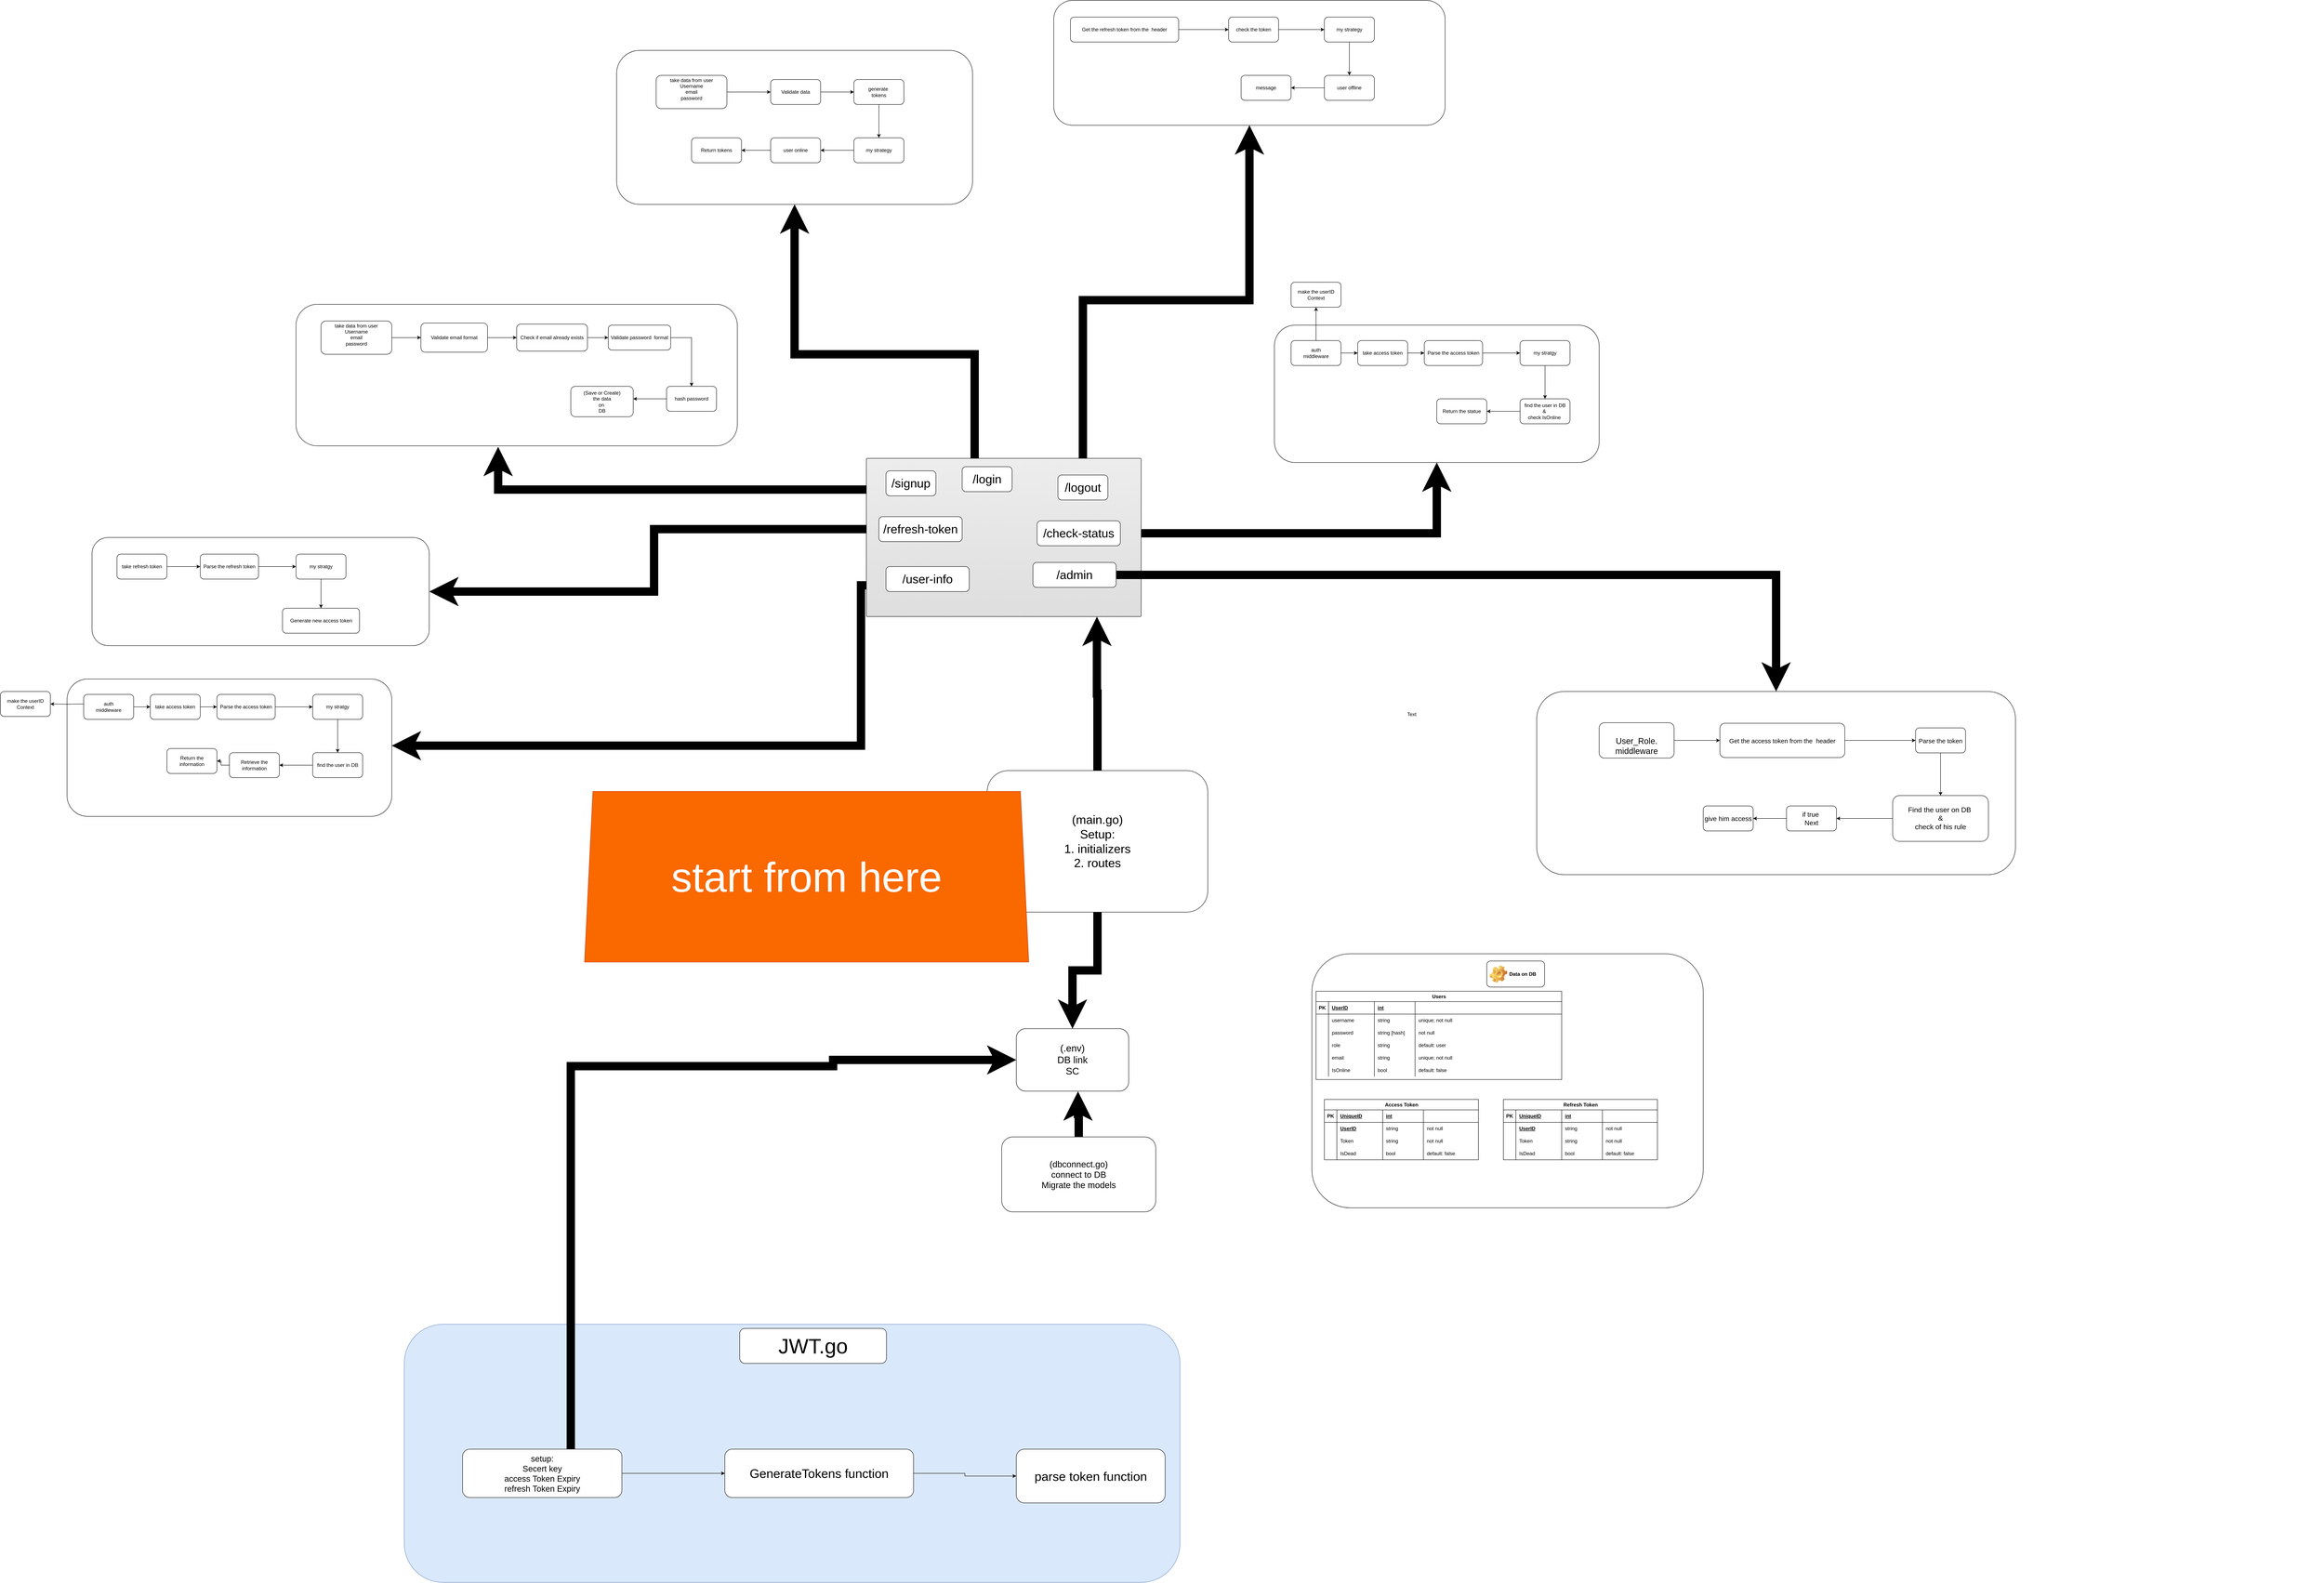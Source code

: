 <mxfile version="24.7.12">
  <diagram name="Page-1" id="AGhQvjNOUmeRX6MlGKCw">
    <mxGraphModel dx="7774" dy="4722" grid="1" gridSize="10" guides="1" tooltips="1" connect="1" arrows="1" fold="1" page="1" pageScale="1" pageWidth="827" pageHeight="1169" math="0" shadow="0">
      <root>
        <mxCell id="0" />
        <mxCell id="1" parent="0" />
        <mxCell id="dsK9ylFoljnt51E22Az--207" value="" style="group" vertex="1" connectable="0" parent="1">
          <mxGeometry x="-360" y="-1020" width="5580" height="3800" as="geometry" />
        </mxCell>
        <mxCell id="dsK9ylFoljnt51E22Az--208" value="" style="group" vertex="1" connectable="0" parent="dsK9ylFoljnt51E22Az--207">
          <mxGeometry x="3150" y="2290" width="940" height="651.07" as="geometry" />
        </mxCell>
        <mxCell id="dsK9ylFoljnt51E22Az--209" value="" style="rounded=1;whiteSpace=wrap;html=1;" vertex="1" parent="dsK9ylFoljnt51E22Az--208">
          <mxGeometry width="940" height="610.194" as="geometry" />
        </mxCell>
        <mxCell id="dsK9ylFoljnt51E22Az--210" value="Users" style="shape=table;startSize=25;container=1;collapsible=1;childLayout=tableLayout;fixedRows=1;rowLines=0;fontStyle=1;align=center;resizeLast=1;html=1;" vertex="1" parent="dsK9ylFoljnt51E22Az--208">
          <mxGeometry x="10" y="90" width="590" height="212.07" as="geometry" />
        </mxCell>
        <mxCell id="dsK9ylFoljnt51E22Az--211" value="" style="shape=tableRow;horizontal=0;startSize=0;swimlaneHead=0;swimlaneBody=0;fillColor=none;collapsible=0;dropTarget=0;points=[[0,0.5],[1,0.5]];portConstraint=eastwest;top=0;left=0;right=0;bottom=1;" vertex="1" parent="dsK9ylFoljnt51E22Az--210">
          <mxGeometry y="25" width="590" height="30" as="geometry" />
        </mxCell>
        <mxCell id="dsK9ylFoljnt51E22Az--212" value="PK" style="shape=partialRectangle;connectable=0;fillColor=none;top=0;left=0;bottom=0;right=0;fontStyle=1;overflow=hidden;whiteSpace=wrap;html=1;" vertex="1" parent="dsK9ylFoljnt51E22Az--211">
          <mxGeometry width="30" height="30" as="geometry">
            <mxRectangle width="30" height="30" as="alternateBounds" />
          </mxGeometry>
        </mxCell>
        <mxCell id="dsK9ylFoljnt51E22Az--213" value="UserID" style="shape=partialRectangle;connectable=0;fillColor=none;top=0;left=0;bottom=0;right=0;align=left;spacingLeft=6;fontStyle=5;overflow=hidden;whiteSpace=wrap;html=1;" vertex="1" parent="dsK9ylFoljnt51E22Az--211">
          <mxGeometry x="30" width="110.0" height="30" as="geometry">
            <mxRectangle width="110.0" height="30" as="alternateBounds" />
          </mxGeometry>
        </mxCell>
        <mxCell id="dsK9ylFoljnt51E22Az--214" value="int" style="shape=partialRectangle;connectable=0;fillColor=none;top=0;left=0;bottom=0;right=0;align=left;spacingLeft=6;fontStyle=5;overflow=hidden;whiteSpace=wrap;html=1;" vertex="1" parent="dsK9ylFoljnt51E22Az--211">
          <mxGeometry x="140.0" width="97.84" height="30" as="geometry">
            <mxRectangle width="97.84" height="30" as="alternateBounds" />
          </mxGeometry>
        </mxCell>
        <mxCell id="dsK9ylFoljnt51E22Az--215" style="shape=partialRectangle;connectable=0;fillColor=none;top=0;left=0;bottom=0;right=0;align=left;spacingLeft=6;fontStyle=5;overflow=hidden;whiteSpace=wrap;html=1;" vertex="1" parent="dsK9ylFoljnt51E22Az--211">
          <mxGeometry x="237.84" width="352.16" height="30" as="geometry">
            <mxRectangle width="352.16" height="30" as="alternateBounds" />
          </mxGeometry>
        </mxCell>
        <mxCell id="dsK9ylFoljnt51E22Az--216" value="" style="shape=tableRow;horizontal=0;startSize=0;swimlaneHead=0;swimlaneBody=0;fillColor=none;collapsible=0;dropTarget=0;points=[[0,0.5],[1,0.5]];portConstraint=eastwest;top=0;left=0;right=0;bottom=0;" vertex="1" parent="dsK9ylFoljnt51E22Az--210">
          <mxGeometry y="55" width="590" height="30" as="geometry" />
        </mxCell>
        <mxCell id="dsK9ylFoljnt51E22Az--217" value="" style="shape=partialRectangle;connectable=0;fillColor=none;top=0;left=0;bottom=0;right=0;editable=1;overflow=hidden;whiteSpace=wrap;html=1;" vertex="1" parent="dsK9ylFoljnt51E22Az--216">
          <mxGeometry width="30" height="30" as="geometry">
            <mxRectangle width="30" height="30" as="alternateBounds" />
          </mxGeometry>
        </mxCell>
        <mxCell id="dsK9ylFoljnt51E22Az--218" value="username" style="shape=partialRectangle;connectable=0;fillColor=none;top=0;left=0;bottom=0;right=0;align=left;spacingLeft=6;overflow=hidden;whiteSpace=wrap;html=1;" vertex="1" parent="dsK9ylFoljnt51E22Az--216">
          <mxGeometry x="30" width="110.0" height="30" as="geometry">
            <mxRectangle width="110.0" height="30" as="alternateBounds" />
          </mxGeometry>
        </mxCell>
        <mxCell id="dsK9ylFoljnt51E22Az--219" value="string" style="shape=partialRectangle;connectable=0;fillColor=none;top=0;left=0;bottom=0;right=0;align=left;spacingLeft=6;overflow=hidden;whiteSpace=wrap;html=1;" vertex="1" parent="dsK9ylFoljnt51E22Az--216">
          <mxGeometry x="140.0" width="97.84" height="30" as="geometry">
            <mxRectangle width="97.84" height="30" as="alternateBounds" />
          </mxGeometry>
        </mxCell>
        <mxCell id="dsK9ylFoljnt51E22Az--220" value="unique; not null" style="shape=partialRectangle;connectable=0;fillColor=none;top=0;left=0;bottom=0;right=0;align=left;spacingLeft=6;overflow=hidden;whiteSpace=wrap;html=1;" vertex="1" parent="dsK9ylFoljnt51E22Az--216">
          <mxGeometry x="237.84" width="352.16" height="30" as="geometry">
            <mxRectangle width="352.16" height="30" as="alternateBounds" />
          </mxGeometry>
        </mxCell>
        <mxCell id="dsK9ylFoljnt51E22Az--221" value="" style="shape=tableRow;horizontal=0;startSize=0;swimlaneHead=0;swimlaneBody=0;fillColor=none;collapsible=0;dropTarget=0;points=[[0,0.5],[1,0.5]];portConstraint=eastwest;top=0;left=0;right=0;bottom=0;" vertex="1" parent="dsK9ylFoljnt51E22Az--210">
          <mxGeometry y="85" width="590" height="30" as="geometry" />
        </mxCell>
        <mxCell id="dsK9ylFoljnt51E22Az--222" value="" style="shape=partialRectangle;connectable=0;fillColor=none;top=0;left=0;bottom=0;right=0;editable=1;overflow=hidden;whiteSpace=wrap;html=1;" vertex="1" parent="dsK9ylFoljnt51E22Az--221">
          <mxGeometry width="30" height="30" as="geometry">
            <mxRectangle width="30" height="30" as="alternateBounds" />
          </mxGeometry>
        </mxCell>
        <mxCell id="dsK9ylFoljnt51E22Az--223" value="password" style="shape=partialRectangle;connectable=0;fillColor=none;top=0;left=0;bottom=0;right=0;align=left;spacingLeft=6;overflow=hidden;whiteSpace=wrap;html=1;" vertex="1" parent="dsK9ylFoljnt51E22Az--221">
          <mxGeometry x="30" width="110.0" height="30" as="geometry">
            <mxRectangle width="110.0" height="30" as="alternateBounds" />
          </mxGeometry>
        </mxCell>
        <mxCell id="dsK9ylFoljnt51E22Az--224" value="string [hash]" style="shape=partialRectangle;connectable=0;fillColor=none;top=0;left=0;bottom=0;right=0;align=left;spacingLeft=6;overflow=hidden;whiteSpace=wrap;html=1;" vertex="1" parent="dsK9ylFoljnt51E22Az--221">
          <mxGeometry x="140.0" width="97.84" height="30" as="geometry">
            <mxRectangle width="97.84" height="30" as="alternateBounds" />
          </mxGeometry>
        </mxCell>
        <mxCell id="dsK9ylFoljnt51E22Az--225" value="not null" style="shape=partialRectangle;connectable=0;fillColor=none;top=0;left=0;bottom=0;right=0;align=left;spacingLeft=6;overflow=hidden;whiteSpace=wrap;html=1;" vertex="1" parent="dsK9ylFoljnt51E22Az--221">
          <mxGeometry x="237.84" width="352.16" height="30" as="geometry">
            <mxRectangle width="352.16" height="30" as="alternateBounds" />
          </mxGeometry>
        </mxCell>
        <mxCell id="dsK9ylFoljnt51E22Az--226" style="shape=tableRow;horizontal=0;startSize=0;swimlaneHead=0;swimlaneBody=0;fillColor=none;collapsible=0;dropTarget=0;points=[[0,0.5],[1,0.5]];portConstraint=eastwest;top=0;left=0;right=0;bottom=0;" vertex="1" parent="dsK9ylFoljnt51E22Az--210">
          <mxGeometry y="115" width="590" height="30" as="geometry" />
        </mxCell>
        <mxCell id="dsK9ylFoljnt51E22Az--227" style="shape=partialRectangle;connectable=0;fillColor=none;top=0;left=0;bottom=0;right=0;editable=1;overflow=hidden;whiteSpace=wrap;html=1;" vertex="1" parent="dsK9ylFoljnt51E22Az--226">
          <mxGeometry width="30" height="30" as="geometry">
            <mxRectangle width="30" height="30" as="alternateBounds" />
          </mxGeometry>
        </mxCell>
        <mxCell id="dsK9ylFoljnt51E22Az--228" value="role" style="shape=partialRectangle;connectable=0;fillColor=none;top=0;left=0;bottom=0;right=0;align=left;spacingLeft=6;overflow=hidden;whiteSpace=wrap;html=1;" vertex="1" parent="dsK9ylFoljnt51E22Az--226">
          <mxGeometry x="30" width="110.0" height="30" as="geometry">
            <mxRectangle width="110.0" height="30" as="alternateBounds" />
          </mxGeometry>
        </mxCell>
        <mxCell id="dsK9ylFoljnt51E22Az--229" value="string" style="shape=partialRectangle;connectable=0;fillColor=none;top=0;left=0;bottom=0;right=0;align=left;spacingLeft=6;overflow=hidden;whiteSpace=wrap;html=1;" vertex="1" parent="dsK9ylFoljnt51E22Az--226">
          <mxGeometry x="140.0" width="97.84" height="30" as="geometry">
            <mxRectangle width="97.84" height="30" as="alternateBounds" />
          </mxGeometry>
        </mxCell>
        <mxCell id="dsK9ylFoljnt51E22Az--230" value="default: user" style="shape=partialRectangle;connectable=0;fillColor=none;top=0;left=0;bottom=0;right=0;align=left;spacingLeft=6;overflow=hidden;whiteSpace=wrap;html=1;" vertex="1" parent="dsK9ylFoljnt51E22Az--226">
          <mxGeometry x="237.84" width="352.16" height="30" as="geometry">
            <mxRectangle width="352.16" height="30" as="alternateBounds" />
          </mxGeometry>
        </mxCell>
        <mxCell id="dsK9ylFoljnt51E22Az--231" style="shape=tableRow;horizontal=0;startSize=0;swimlaneHead=0;swimlaneBody=0;fillColor=none;collapsible=0;dropTarget=0;points=[[0,0.5],[1,0.5]];portConstraint=eastwest;top=0;left=0;right=0;bottom=0;" vertex="1" parent="dsK9ylFoljnt51E22Az--210">
          <mxGeometry y="145" width="590" height="30" as="geometry" />
        </mxCell>
        <mxCell id="dsK9ylFoljnt51E22Az--232" style="shape=partialRectangle;connectable=0;fillColor=none;top=0;left=0;bottom=0;right=0;editable=1;overflow=hidden;whiteSpace=wrap;html=1;" vertex="1" parent="dsK9ylFoljnt51E22Az--231">
          <mxGeometry width="30" height="30" as="geometry">
            <mxRectangle width="30" height="30" as="alternateBounds" />
          </mxGeometry>
        </mxCell>
        <mxCell id="dsK9ylFoljnt51E22Az--233" value="email" style="shape=partialRectangle;connectable=0;fillColor=none;top=0;left=0;bottom=0;right=0;align=left;spacingLeft=6;overflow=hidden;whiteSpace=wrap;html=1;" vertex="1" parent="dsK9ylFoljnt51E22Az--231">
          <mxGeometry x="30" width="110.0" height="30" as="geometry">
            <mxRectangle width="110.0" height="30" as="alternateBounds" />
          </mxGeometry>
        </mxCell>
        <mxCell id="dsK9ylFoljnt51E22Az--234" value="string" style="shape=partialRectangle;connectable=0;fillColor=none;top=0;left=0;bottom=0;right=0;align=left;spacingLeft=6;overflow=hidden;whiteSpace=wrap;html=1;" vertex="1" parent="dsK9ylFoljnt51E22Az--231">
          <mxGeometry x="140.0" width="97.84" height="30" as="geometry">
            <mxRectangle width="97.84" height="30" as="alternateBounds" />
          </mxGeometry>
        </mxCell>
        <mxCell id="dsK9ylFoljnt51E22Az--235" value="unique; not null" style="shape=partialRectangle;connectable=0;fillColor=none;top=0;left=0;bottom=0;right=0;align=left;spacingLeft=6;overflow=hidden;whiteSpace=wrap;html=1;" vertex="1" parent="dsK9ylFoljnt51E22Az--231">
          <mxGeometry x="237.84" width="352.16" height="30" as="geometry">
            <mxRectangle width="352.16" height="30" as="alternateBounds" />
          </mxGeometry>
        </mxCell>
        <mxCell id="dsK9ylFoljnt51E22Az--236" style="shape=tableRow;horizontal=0;startSize=0;swimlaneHead=0;swimlaneBody=0;fillColor=none;collapsible=0;dropTarget=0;points=[[0,0.5],[1,0.5]];portConstraint=eastwest;top=0;left=0;right=0;bottom=0;" vertex="1" parent="dsK9ylFoljnt51E22Az--210">
          <mxGeometry y="175" width="590" height="30" as="geometry" />
        </mxCell>
        <mxCell id="dsK9ylFoljnt51E22Az--237" style="shape=partialRectangle;connectable=0;fillColor=none;top=0;left=0;bottom=0;right=0;editable=1;overflow=hidden;whiteSpace=wrap;html=1;" vertex="1" parent="dsK9ylFoljnt51E22Az--236">
          <mxGeometry width="30" height="30" as="geometry">
            <mxRectangle width="30" height="30" as="alternateBounds" />
          </mxGeometry>
        </mxCell>
        <mxCell id="dsK9ylFoljnt51E22Az--238" value="IsOnline" style="shape=partialRectangle;connectable=0;fillColor=none;top=0;left=0;bottom=0;right=0;align=left;spacingLeft=6;overflow=hidden;whiteSpace=wrap;html=1;" vertex="1" parent="dsK9ylFoljnt51E22Az--236">
          <mxGeometry x="30" width="110.0" height="30" as="geometry">
            <mxRectangle width="110.0" height="30" as="alternateBounds" />
          </mxGeometry>
        </mxCell>
        <mxCell id="dsK9ylFoljnt51E22Az--239" value="bool" style="shape=partialRectangle;connectable=0;fillColor=none;top=0;left=0;bottom=0;right=0;align=left;spacingLeft=6;overflow=hidden;whiteSpace=wrap;html=1;" vertex="1" parent="dsK9ylFoljnt51E22Az--236">
          <mxGeometry x="140.0" width="97.84" height="30" as="geometry">
            <mxRectangle width="97.84" height="30" as="alternateBounds" />
          </mxGeometry>
        </mxCell>
        <mxCell id="dsK9ylFoljnt51E22Az--240" value="default: false" style="shape=partialRectangle;connectable=0;fillColor=none;top=0;left=0;bottom=0;right=0;align=left;spacingLeft=6;overflow=hidden;whiteSpace=wrap;html=1;" vertex="1" parent="dsK9ylFoljnt51E22Az--236">
          <mxGeometry x="237.84" width="352.16" height="30" as="geometry">
            <mxRectangle width="352.16" height="30" as="alternateBounds" />
          </mxGeometry>
        </mxCell>
        <mxCell id="dsK9ylFoljnt51E22Az--241" value="Data on DB" style="label;whiteSpace=wrap;html=1;image=img/clipart/Gear_128x128.png" vertex="1" parent="dsK9ylFoljnt51E22Az--208">
          <mxGeometry x="420" y="17.43" width="138.92" height="62.57" as="geometry" />
        </mxCell>
        <mxCell id="dsK9ylFoljnt51E22Az--242" value="Access Token" style="shape=table;startSize=25;container=1;collapsible=1;childLayout=tableLayout;fixedRows=1;rowLines=0;fontStyle=1;align=center;resizeLast=1;html=1;" vertex="1" parent="dsK9ylFoljnt51E22Az--208">
          <mxGeometry x="30" y="350" width="370.0" height="145" as="geometry" />
        </mxCell>
        <mxCell id="dsK9ylFoljnt51E22Az--243" value="" style="shape=tableRow;horizontal=0;startSize=0;swimlaneHead=0;swimlaneBody=0;fillColor=none;collapsible=0;dropTarget=0;points=[[0,0.5],[1,0.5]];portConstraint=eastwest;top=0;left=0;right=0;bottom=1;" vertex="1" parent="dsK9ylFoljnt51E22Az--242">
          <mxGeometry y="25" width="370.0" height="30" as="geometry" />
        </mxCell>
        <mxCell id="dsK9ylFoljnt51E22Az--244" value="PK" style="shape=partialRectangle;connectable=0;fillColor=none;top=0;left=0;bottom=0;right=0;fontStyle=1;overflow=hidden;whiteSpace=wrap;html=1;" vertex="1" parent="dsK9ylFoljnt51E22Az--243">
          <mxGeometry width="30" height="30" as="geometry">
            <mxRectangle width="30" height="30" as="alternateBounds" />
          </mxGeometry>
        </mxCell>
        <mxCell id="dsK9ylFoljnt51E22Az--245" value="UniqueID" style="shape=partialRectangle;connectable=0;fillColor=none;top=0;left=0;bottom=0;right=0;align=left;spacingLeft=6;fontStyle=5;overflow=hidden;whiteSpace=wrap;html=1;" vertex="1" parent="dsK9ylFoljnt51E22Az--243">
          <mxGeometry x="30" width="110.0" height="30" as="geometry">
            <mxRectangle width="110.0" height="30" as="alternateBounds" />
          </mxGeometry>
        </mxCell>
        <mxCell id="dsK9ylFoljnt51E22Az--246" value="int" style="shape=partialRectangle;connectable=0;fillColor=none;top=0;left=0;bottom=0;right=0;align=left;spacingLeft=6;fontStyle=5;overflow=hidden;whiteSpace=wrap;html=1;" vertex="1" parent="dsK9ylFoljnt51E22Az--243">
          <mxGeometry x="140.0" width="97.84" height="30" as="geometry">
            <mxRectangle width="97.84" height="30" as="alternateBounds" />
          </mxGeometry>
        </mxCell>
        <mxCell id="dsK9ylFoljnt51E22Az--247" style="shape=partialRectangle;connectable=0;fillColor=none;top=0;left=0;bottom=0;right=0;align=left;spacingLeft=6;fontStyle=5;overflow=hidden;whiteSpace=wrap;html=1;" vertex="1" parent="dsK9ylFoljnt51E22Az--243">
          <mxGeometry x="237.84" width="132.16" height="30" as="geometry">
            <mxRectangle width="132.16" height="30" as="alternateBounds" />
          </mxGeometry>
        </mxCell>
        <mxCell id="dsK9ylFoljnt51E22Az--248" value="" style="shape=tableRow;horizontal=0;startSize=0;swimlaneHead=0;swimlaneBody=0;fillColor=none;collapsible=0;dropTarget=0;points=[[0,0.5],[1,0.5]];portConstraint=eastwest;top=0;left=0;right=0;bottom=0;" vertex="1" parent="dsK9ylFoljnt51E22Az--242">
          <mxGeometry y="55" width="370.0" height="30" as="geometry" />
        </mxCell>
        <mxCell id="dsK9ylFoljnt51E22Az--249" value="" style="shape=partialRectangle;connectable=0;fillColor=none;top=0;left=0;bottom=0;right=0;editable=1;overflow=hidden;whiteSpace=wrap;html=1;" vertex="1" parent="dsK9ylFoljnt51E22Az--248">
          <mxGeometry width="30" height="30" as="geometry">
            <mxRectangle width="30" height="30" as="alternateBounds" />
          </mxGeometry>
        </mxCell>
        <mxCell id="dsK9ylFoljnt51E22Az--250" value="&lt;span style=&quot;font-weight: 700; text-decoration-line: underline;&quot;&gt;UserID&lt;/span&gt;" style="shape=partialRectangle;connectable=0;fillColor=none;top=0;left=0;bottom=0;right=0;align=left;spacingLeft=6;overflow=hidden;whiteSpace=wrap;html=1;" vertex="1" parent="dsK9ylFoljnt51E22Az--248">
          <mxGeometry x="30" width="110.0" height="30" as="geometry">
            <mxRectangle width="110.0" height="30" as="alternateBounds" />
          </mxGeometry>
        </mxCell>
        <mxCell id="dsK9ylFoljnt51E22Az--251" value="string" style="shape=partialRectangle;connectable=0;fillColor=none;top=0;left=0;bottom=0;right=0;align=left;spacingLeft=6;overflow=hidden;whiteSpace=wrap;html=1;" vertex="1" parent="dsK9ylFoljnt51E22Az--248">
          <mxGeometry x="140.0" width="97.84" height="30" as="geometry">
            <mxRectangle width="97.84" height="30" as="alternateBounds" />
          </mxGeometry>
        </mxCell>
        <mxCell id="dsK9ylFoljnt51E22Az--252" value="not null" style="shape=partialRectangle;connectable=0;fillColor=none;top=0;left=0;bottom=0;right=0;align=left;spacingLeft=6;overflow=hidden;whiteSpace=wrap;html=1;" vertex="1" parent="dsK9ylFoljnt51E22Az--248">
          <mxGeometry x="237.84" width="132.16" height="30" as="geometry">
            <mxRectangle width="132.16" height="30" as="alternateBounds" />
          </mxGeometry>
        </mxCell>
        <mxCell id="dsK9ylFoljnt51E22Az--253" value="" style="shape=tableRow;horizontal=0;startSize=0;swimlaneHead=0;swimlaneBody=0;fillColor=none;collapsible=0;dropTarget=0;points=[[0,0.5],[1,0.5]];portConstraint=eastwest;top=0;left=0;right=0;bottom=0;" vertex="1" parent="dsK9ylFoljnt51E22Az--242">
          <mxGeometry y="85" width="370.0" height="30" as="geometry" />
        </mxCell>
        <mxCell id="dsK9ylFoljnt51E22Az--254" value="" style="shape=partialRectangle;connectable=0;fillColor=none;top=0;left=0;bottom=0;right=0;editable=1;overflow=hidden;whiteSpace=wrap;html=1;" vertex="1" parent="dsK9ylFoljnt51E22Az--253">
          <mxGeometry width="30" height="30" as="geometry">
            <mxRectangle width="30" height="30" as="alternateBounds" />
          </mxGeometry>
        </mxCell>
        <mxCell id="dsK9ylFoljnt51E22Az--255" value="Token" style="shape=partialRectangle;connectable=0;fillColor=none;top=0;left=0;bottom=0;right=0;align=left;spacingLeft=6;overflow=hidden;whiteSpace=wrap;html=1;" vertex="1" parent="dsK9ylFoljnt51E22Az--253">
          <mxGeometry x="30" width="110.0" height="30" as="geometry">
            <mxRectangle width="110.0" height="30" as="alternateBounds" />
          </mxGeometry>
        </mxCell>
        <mxCell id="dsK9ylFoljnt51E22Az--256" value="string&amp;nbsp;" style="shape=partialRectangle;connectable=0;fillColor=none;top=0;left=0;bottom=0;right=0;align=left;spacingLeft=6;overflow=hidden;whiteSpace=wrap;html=1;" vertex="1" parent="dsK9ylFoljnt51E22Az--253">
          <mxGeometry x="140.0" width="97.84" height="30" as="geometry">
            <mxRectangle width="97.84" height="30" as="alternateBounds" />
          </mxGeometry>
        </mxCell>
        <mxCell id="dsK9ylFoljnt51E22Az--257" value="not null" style="shape=partialRectangle;connectable=0;fillColor=none;top=0;left=0;bottom=0;right=0;align=left;spacingLeft=6;overflow=hidden;whiteSpace=wrap;html=1;" vertex="1" parent="dsK9ylFoljnt51E22Az--253">
          <mxGeometry x="237.84" width="132.16" height="30" as="geometry">
            <mxRectangle width="132.16" height="30" as="alternateBounds" />
          </mxGeometry>
        </mxCell>
        <mxCell id="dsK9ylFoljnt51E22Az--258" style="shape=tableRow;horizontal=0;startSize=0;swimlaneHead=0;swimlaneBody=0;fillColor=none;collapsible=0;dropTarget=0;points=[[0,0.5],[1,0.5]];portConstraint=eastwest;top=0;left=0;right=0;bottom=0;" vertex="1" parent="dsK9ylFoljnt51E22Az--242">
          <mxGeometry y="115" width="370.0" height="30" as="geometry" />
        </mxCell>
        <mxCell id="dsK9ylFoljnt51E22Az--259" style="shape=partialRectangle;connectable=0;fillColor=none;top=0;left=0;bottom=0;right=0;editable=1;overflow=hidden;whiteSpace=wrap;html=1;" vertex="1" parent="dsK9ylFoljnt51E22Az--258">
          <mxGeometry width="30" height="30" as="geometry">
            <mxRectangle width="30" height="30" as="alternateBounds" />
          </mxGeometry>
        </mxCell>
        <mxCell id="dsK9ylFoljnt51E22Az--260" value="IsDead" style="shape=partialRectangle;connectable=0;fillColor=none;top=0;left=0;bottom=0;right=0;align=left;spacingLeft=6;overflow=hidden;whiteSpace=wrap;html=1;" vertex="1" parent="dsK9ylFoljnt51E22Az--258">
          <mxGeometry x="30" width="110.0" height="30" as="geometry">
            <mxRectangle width="110.0" height="30" as="alternateBounds" />
          </mxGeometry>
        </mxCell>
        <mxCell id="dsK9ylFoljnt51E22Az--261" value="bool" style="shape=partialRectangle;connectable=0;fillColor=none;top=0;left=0;bottom=0;right=0;align=left;spacingLeft=6;overflow=hidden;whiteSpace=wrap;html=1;" vertex="1" parent="dsK9ylFoljnt51E22Az--258">
          <mxGeometry x="140.0" width="97.84" height="30" as="geometry">
            <mxRectangle width="97.84" height="30" as="alternateBounds" />
          </mxGeometry>
        </mxCell>
        <mxCell id="dsK9ylFoljnt51E22Az--262" value="default: false" style="shape=partialRectangle;connectable=0;fillColor=none;top=0;left=0;bottom=0;right=0;align=left;spacingLeft=6;overflow=hidden;whiteSpace=wrap;html=1;" vertex="1" parent="dsK9ylFoljnt51E22Az--258">
          <mxGeometry x="237.84" width="132.16" height="30" as="geometry">
            <mxRectangle width="132.16" height="30" as="alternateBounds" />
          </mxGeometry>
        </mxCell>
        <mxCell id="dsK9ylFoljnt51E22Az--263" value="Refresh Token" style="shape=table;startSize=25;container=1;collapsible=1;childLayout=tableLayout;fixedRows=1;rowLines=0;fontStyle=1;align=center;resizeLast=1;html=1;" vertex="1" parent="dsK9ylFoljnt51E22Az--208">
          <mxGeometry x="460" y="350" width="370.0" height="145" as="geometry" />
        </mxCell>
        <mxCell id="dsK9ylFoljnt51E22Az--264" value="" style="shape=tableRow;horizontal=0;startSize=0;swimlaneHead=0;swimlaneBody=0;fillColor=none;collapsible=0;dropTarget=0;points=[[0,0.5],[1,0.5]];portConstraint=eastwest;top=0;left=0;right=0;bottom=1;" vertex="1" parent="dsK9ylFoljnt51E22Az--263">
          <mxGeometry y="25" width="370.0" height="30" as="geometry" />
        </mxCell>
        <mxCell id="dsK9ylFoljnt51E22Az--265" value="PK" style="shape=partialRectangle;connectable=0;fillColor=none;top=0;left=0;bottom=0;right=0;fontStyle=1;overflow=hidden;whiteSpace=wrap;html=1;" vertex="1" parent="dsK9ylFoljnt51E22Az--264">
          <mxGeometry width="30" height="30" as="geometry">
            <mxRectangle width="30" height="30" as="alternateBounds" />
          </mxGeometry>
        </mxCell>
        <mxCell id="dsK9ylFoljnt51E22Az--266" value="UniqueID" style="shape=partialRectangle;connectable=0;fillColor=none;top=0;left=0;bottom=0;right=0;align=left;spacingLeft=6;fontStyle=5;overflow=hidden;whiteSpace=wrap;html=1;" vertex="1" parent="dsK9ylFoljnt51E22Az--264">
          <mxGeometry x="30" width="110.0" height="30" as="geometry">
            <mxRectangle width="110.0" height="30" as="alternateBounds" />
          </mxGeometry>
        </mxCell>
        <mxCell id="dsK9ylFoljnt51E22Az--267" value="int" style="shape=partialRectangle;connectable=0;fillColor=none;top=0;left=0;bottom=0;right=0;align=left;spacingLeft=6;fontStyle=5;overflow=hidden;whiteSpace=wrap;html=1;" vertex="1" parent="dsK9ylFoljnt51E22Az--264">
          <mxGeometry x="140.0" width="97.84" height="30" as="geometry">
            <mxRectangle width="97.84" height="30" as="alternateBounds" />
          </mxGeometry>
        </mxCell>
        <mxCell id="dsK9ylFoljnt51E22Az--268" style="shape=partialRectangle;connectable=0;fillColor=none;top=0;left=0;bottom=0;right=0;align=left;spacingLeft=6;fontStyle=5;overflow=hidden;whiteSpace=wrap;html=1;" vertex="1" parent="dsK9ylFoljnt51E22Az--264">
          <mxGeometry x="237.84" width="132.16" height="30" as="geometry">
            <mxRectangle width="132.16" height="30" as="alternateBounds" />
          </mxGeometry>
        </mxCell>
        <mxCell id="dsK9ylFoljnt51E22Az--269" value="" style="shape=tableRow;horizontal=0;startSize=0;swimlaneHead=0;swimlaneBody=0;fillColor=none;collapsible=0;dropTarget=0;points=[[0,0.5],[1,0.5]];portConstraint=eastwest;top=0;left=0;right=0;bottom=0;" vertex="1" parent="dsK9ylFoljnt51E22Az--263">
          <mxGeometry y="55" width="370.0" height="30" as="geometry" />
        </mxCell>
        <mxCell id="dsK9ylFoljnt51E22Az--270" value="" style="shape=partialRectangle;connectable=0;fillColor=none;top=0;left=0;bottom=0;right=0;editable=1;overflow=hidden;whiteSpace=wrap;html=1;" vertex="1" parent="dsK9ylFoljnt51E22Az--269">
          <mxGeometry width="30" height="30" as="geometry">
            <mxRectangle width="30" height="30" as="alternateBounds" />
          </mxGeometry>
        </mxCell>
        <mxCell id="dsK9ylFoljnt51E22Az--271" value="&lt;span style=&quot;font-weight: 700; text-decoration-line: underline;&quot;&gt;UserID&lt;/span&gt;" style="shape=partialRectangle;connectable=0;fillColor=none;top=0;left=0;bottom=0;right=0;align=left;spacingLeft=6;overflow=hidden;whiteSpace=wrap;html=1;" vertex="1" parent="dsK9ylFoljnt51E22Az--269">
          <mxGeometry x="30" width="110.0" height="30" as="geometry">
            <mxRectangle width="110.0" height="30" as="alternateBounds" />
          </mxGeometry>
        </mxCell>
        <mxCell id="dsK9ylFoljnt51E22Az--272" value="string" style="shape=partialRectangle;connectable=0;fillColor=none;top=0;left=0;bottom=0;right=0;align=left;spacingLeft=6;overflow=hidden;whiteSpace=wrap;html=1;" vertex="1" parent="dsK9ylFoljnt51E22Az--269">
          <mxGeometry x="140.0" width="97.84" height="30" as="geometry">
            <mxRectangle width="97.84" height="30" as="alternateBounds" />
          </mxGeometry>
        </mxCell>
        <mxCell id="dsK9ylFoljnt51E22Az--273" value="not null" style="shape=partialRectangle;connectable=0;fillColor=none;top=0;left=0;bottom=0;right=0;align=left;spacingLeft=6;overflow=hidden;whiteSpace=wrap;html=1;" vertex="1" parent="dsK9ylFoljnt51E22Az--269">
          <mxGeometry x="237.84" width="132.16" height="30" as="geometry">
            <mxRectangle width="132.16" height="30" as="alternateBounds" />
          </mxGeometry>
        </mxCell>
        <mxCell id="dsK9ylFoljnt51E22Az--274" value="" style="shape=tableRow;horizontal=0;startSize=0;swimlaneHead=0;swimlaneBody=0;fillColor=none;collapsible=0;dropTarget=0;points=[[0,0.5],[1,0.5]];portConstraint=eastwest;top=0;left=0;right=0;bottom=0;" vertex="1" parent="dsK9ylFoljnt51E22Az--263">
          <mxGeometry y="85" width="370.0" height="30" as="geometry" />
        </mxCell>
        <mxCell id="dsK9ylFoljnt51E22Az--275" value="" style="shape=partialRectangle;connectable=0;fillColor=none;top=0;left=0;bottom=0;right=0;editable=1;overflow=hidden;whiteSpace=wrap;html=1;" vertex="1" parent="dsK9ylFoljnt51E22Az--274">
          <mxGeometry width="30" height="30" as="geometry">
            <mxRectangle width="30" height="30" as="alternateBounds" />
          </mxGeometry>
        </mxCell>
        <mxCell id="dsK9ylFoljnt51E22Az--276" value="Token" style="shape=partialRectangle;connectable=0;fillColor=none;top=0;left=0;bottom=0;right=0;align=left;spacingLeft=6;overflow=hidden;whiteSpace=wrap;html=1;" vertex="1" parent="dsK9ylFoljnt51E22Az--274">
          <mxGeometry x="30" width="110.0" height="30" as="geometry">
            <mxRectangle width="110.0" height="30" as="alternateBounds" />
          </mxGeometry>
        </mxCell>
        <mxCell id="dsK9ylFoljnt51E22Az--277" value="string&amp;nbsp;" style="shape=partialRectangle;connectable=0;fillColor=none;top=0;left=0;bottom=0;right=0;align=left;spacingLeft=6;overflow=hidden;whiteSpace=wrap;html=1;" vertex="1" parent="dsK9ylFoljnt51E22Az--274">
          <mxGeometry x="140.0" width="97.84" height="30" as="geometry">
            <mxRectangle width="97.84" height="30" as="alternateBounds" />
          </mxGeometry>
        </mxCell>
        <mxCell id="dsK9ylFoljnt51E22Az--278" value="not null" style="shape=partialRectangle;connectable=0;fillColor=none;top=0;left=0;bottom=0;right=0;align=left;spacingLeft=6;overflow=hidden;whiteSpace=wrap;html=1;" vertex="1" parent="dsK9ylFoljnt51E22Az--274">
          <mxGeometry x="237.84" width="132.16" height="30" as="geometry">
            <mxRectangle width="132.16" height="30" as="alternateBounds" />
          </mxGeometry>
        </mxCell>
        <mxCell id="dsK9ylFoljnt51E22Az--279" style="shape=tableRow;horizontal=0;startSize=0;swimlaneHead=0;swimlaneBody=0;fillColor=none;collapsible=0;dropTarget=0;points=[[0,0.5],[1,0.5]];portConstraint=eastwest;top=0;left=0;right=0;bottom=0;" vertex="1" parent="dsK9ylFoljnt51E22Az--263">
          <mxGeometry y="115" width="370.0" height="30" as="geometry" />
        </mxCell>
        <mxCell id="dsK9ylFoljnt51E22Az--280" style="shape=partialRectangle;connectable=0;fillColor=none;top=0;left=0;bottom=0;right=0;editable=1;overflow=hidden;whiteSpace=wrap;html=1;" vertex="1" parent="dsK9ylFoljnt51E22Az--279">
          <mxGeometry width="30" height="30" as="geometry">
            <mxRectangle width="30" height="30" as="alternateBounds" />
          </mxGeometry>
        </mxCell>
        <mxCell id="dsK9ylFoljnt51E22Az--281" value="IsDead" style="shape=partialRectangle;connectable=0;fillColor=none;top=0;left=0;bottom=0;right=0;align=left;spacingLeft=6;overflow=hidden;whiteSpace=wrap;html=1;" vertex="1" parent="dsK9ylFoljnt51E22Az--279">
          <mxGeometry x="30" width="110.0" height="30" as="geometry">
            <mxRectangle width="110.0" height="30" as="alternateBounds" />
          </mxGeometry>
        </mxCell>
        <mxCell id="dsK9ylFoljnt51E22Az--282" value="bool" style="shape=partialRectangle;connectable=0;fillColor=none;top=0;left=0;bottom=0;right=0;align=left;spacingLeft=6;overflow=hidden;whiteSpace=wrap;html=1;" vertex="1" parent="dsK9ylFoljnt51E22Az--279">
          <mxGeometry x="140.0" width="97.84" height="30" as="geometry">
            <mxRectangle width="97.84" height="30" as="alternateBounds" />
          </mxGeometry>
        </mxCell>
        <mxCell id="dsK9ylFoljnt51E22Az--283" value="default: false" style="shape=partialRectangle;connectable=0;fillColor=none;top=0;left=0;bottom=0;right=0;align=left;spacingLeft=6;overflow=hidden;whiteSpace=wrap;html=1;" vertex="1" parent="dsK9ylFoljnt51E22Az--279">
          <mxGeometry x="237.84" width="132.16" height="30" as="geometry">
            <mxRectangle width="132.16" height="30" as="alternateBounds" />
          </mxGeometry>
        </mxCell>
        <mxCell id="dsK9ylFoljnt51E22Az--284" style="edgeStyle=orthogonalEdgeStyle;rounded=0;orthogonalLoop=1;jettySize=auto;html=1;entryX=0.458;entryY=1.007;entryDx=0;entryDy=0;entryPerimeter=0;exitX=0;exitY=0.75;exitDx=0;exitDy=0;strokeWidth=20;" edge="1" parent="dsK9ylFoljnt51E22Az--207" source="dsK9ylFoljnt51E22Az--332" target="dsK9ylFoljnt51E22Az--286">
          <mxGeometry relative="1" as="geometry">
            <mxPoint x="1790" y="880" as="targetPoint" />
          </mxGeometry>
        </mxCell>
        <mxCell id="dsK9ylFoljnt51E22Az--285" value="" style="group" vertex="1" connectable="0" parent="dsK9ylFoljnt51E22Az--207">
          <mxGeometry x="710" y="730" width="1060" height="340" as="geometry" />
        </mxCell>
        <mxCell id="dsK9ylFoljnt51E22Az--286" value="" style="rounded=1;whiteSpace=wrap;html=1;" vertex="1" parent="dsK9ylFoljnt51E22Az--285">
          <mxGeometry width="1060" height="340" as="geometry" />
        </mxCell>
        <mxCell id="dsK9ylFoljnt51E22Az--287" style="edgeStyle=orthogonalEdgeStyle;rounded=0;orthogonalLoop=1;jettySize=auto;html=1;entryX=0;entryY=0.5;entryDx=0;entryDy=0;" edge="1" parent="dsK9ylFoljnt51E22Az--285" source="dsK9ylFoljnt51E22Az--288" target="dsK9ylFoljnt51E22Az--290">
          <mxGeometry relative="1" as="geometry" />
        </mxCell>
        <mxCell id="dsK9ylFoljnt51E22Az--288" value="take data from user&lt;div&gt;Username&lt;/div&gt;&lt;div&gt;email&lt;/div&gt;&lt;div&gt;password&lt;/div&gt;&lt;div&gt;&lt;br&gt;&lt;/div&gt;" style="rounded=1;whiteSpace=wrap;html=1;container=1;" vertex="1" parent="dsK9ylFoljnt51E22Az--285">
          <mxGeometry x="60" y="40" width="170" height="80" as="geometry" />
        </mxCell>
        <mxCell id="dsK9ylFoljnt51E22Az--289" style="edgeStyle=orthogonalEdgeStyle;rounded=0;orthogonalLoop=1;jettySize=auto;html=1;" edge="1" parent="dsK9ylFoljnt51E22Az--285" source="dsK9ylFoljnt51E22Az--290" target="dsK9ylFoljnt51E22Az--292">
          <mxGeometry relative="1" as="geometry" />
        </mxCell>
        <mxCell id="dsK9ylFoljnt51E22Az--290" value="Validate email format" style="rounded=1;whiteSpace=wrap;html=1;container=1;" vertex="1" parent="dsK9ylFoljnt51E22Az--285">
          <mxGeometry x="300" y="45" width="160" height="70" as="geometry" />
        </mxCell>
        <mxCell id="dsK9ylFoljnt51E22Az--291" style="edgeStyle=orthogonalEdgeStyle;rounded=0;orthogonalLoop=1;jettySize=auto;html=1;" edge="1" parent="dsK9ylFoljnt51E22Az--285" source="dsK9ylFoljnt51E22Az--292" target="dsK9ylFoljnt51E22Az--294">
          <mxGeometry relative="1" as="geometry" />
        </mxCell>
        <mxCell id="dsK9ylFoljnt51E22Az--292" value="Check if email already exists" style="rounded=1;whiteSpace=wrap;html=1;container=1;" vertex="1" parent="dsK9ylFoljnt51E22Az--285">
          <mxGeometry x="530" y="47.5" width="170" height="65" as="geometry" />
        </mxCell>
        <mxCell id="dsK9ylFoljnt51E22Az--293" style="edgeStyle=orthogonalEdgeStyle;rounded=0;orthogonalLoop=1;jettySize=auto;html=1;exitX=1;exitY=0.5;exitDx=0;exitDy=0;" edge="1" parent="dsK9ylFoljnt51E22Az--285" source="dsK9ylFoljnt51E22Az--294" target="dsK9ylFoljnt51E22Az--296">
          <mxGeometry relative="1" as="geometry" />
        </mxCell>
        <mxCell id="dsK9ylFoljnt51E22Az--294" value="Validate password&amp;nbsp; format" style="rounded=1;whiteSpace=wrap;html=1;container=1;" vertex="1" parent="dsK9ylFoljnt51E22Az--285">
          <mxGeometry x="750" y="50" width="150" height="60" as="geometry" />
        </mxCell>
        <mxCell id="dsK9ylFoljnt51E22Az--295" value="" style="edgeStyle=orthogonalEdgeStyle;rounded=0;orthogonalLoop=1;jettySize=auto;html=1;" edge="1" parent="dsK9ylFoljnt51E22Az--285" source="dsK9ylFoljnt51E22Az--296" target="dsK9ylFoljnt51E22Az--297">
          <mxGeometry relative="1" as="geometry">
            <Array as="points">
              <mxPoint x="830" y="227" />
              <mxPoint x="830" y="227" />
            </Array>
          </mxGeometry>
        </mxCell>
        <mxCell id="dsK9ylFoljnt51E22Az--296" value="hash password" style="rounded=1;whiteSpace=wrap;html=1;container=1;" vertex="1" parent="dsK9ylFoljnt51E22Az--285">
          <mxGeometry x="890" y="197" width="120" height="60" as="geometry" />
        </mxCell>
        <mxCell id="dsK9ylFoljnt51E22Az--297" value="(Save or Create)&lt;div&gt;the data&lt;/div&gt;&lt;div&gt;on&amp;nbsp;&lt;/div&gt;&lt;div&gt;DB&lt;/div&gt;" style="whiteSpace=wrap;html=1;rounded=1;" vertex="1" parent="dsK9ylFoljnt51E22Az--285">
          <mxGeometry x="660" y="197" width="150" height="73" as="geometry" />
        </mxCell>
        <mxCell id="dsK9ylFoljnt51E22Az--298" value="" style="edgeStyle=orthogonalEdgeStyle;rounded=0;orthogonalLoop=1;jettySize=auto;html=1;strokeWidth=20;" edge="1" parent="dsK9ylFoljnt51E22Az--207" source="dsK9ylFoljnt51E22Az--334" target="dsK9ylFoljnt51E22Az--385">
          <mxGeometry relative="1" as="geometry" />
        </mxCell>
        <mxCell id="dsK9ylFoljnt51E22Az--299" value="" style="edgeStyle=orthogonalEdgeStyle;rounded=0;orthogonalLoop=1;jettySize=auto;html=1;exitX=0;exitY=0.75;exitDx=0;exitDy=0;strokeWidth=20;" edge="1" parent="dsK9ylFoljnt51E22Az--207" source="dsK9ylFoljnt51E22Az--335">
          <mxGeometry relative="1" as="geometry">
            <mxPoint x="940" y="1790.143" as="targetPoint" />
            <Array as="points">
              <mxPoint x="2067" y="1790" />
            </Array>
          </mxGeometry>
        </mxCell>
        <mxCell id="dsK9ylFoljnt51E22Az--300" value="&lt;span style=&quot;font-size: 29px;&quot;&gt;/login&lt;/span&gt;" style="rounded=1;whiteSpace=wrap;html=1;" vertex="1" parent="dsK9ylFoljnt51E22Az--207">
          <mxGeometry x="2280" y="1200" width="120" height="60" as="geometry" />
        </mxCell>
        <mxCell id="dsK9ylFoljnt51E22Az--301" value="" style="edgeStyle=orthogonalEdgeStyle;rounded=0;orthogonalLoop=1;jettySize=auto;html=1;exitX=0.5;exitY=0;exitDx=0;exitDy=0;strokeWidth=20;" edge="1" parent="dsK9ylFoljnt51E22Az--207" source="dsK9ylFoljnt51E22Az--300" target="dsK9ylFoljnt51E22Az--308">
          <mxGeometry relative="1" as="geometry">
            <mxPoint x="2290" y="1180" as="sourcePoint" />
            <Array as="points">
              <mxPoint x="2340" y="1280" />
              <mxPoint x="2340" y="850" />
              <mxPoint x="2170" y="850" />
            </Array>
          </mxGeometry>
        </mxCell>
        <mxCell id="dsK9ylFoljnt51E22Az--302" value="Text" style="edgeLabel;html=1;align=center;verticalAlign=middle;resizable=0;points=[];" vertex="1" connectable="0" parent="dsK9ylFoljnt51E22Az--301">
          <mxGeometry x="-0.801" y="1" relative="1" as="geometry">
            <mxPoint as="offset" />
          </mxGeometry>
        </mxCell>
        <mxCell id="dsK9ylFoljnt51E22Az--303" style="edgeStyle=orthogonalEdgeStyle;rounded=0;orthogonalLoop=1;jettySize=auto;html=1;entryX=0.549;entryY=1.004;entryDx=0;entryDy=0;entryPerimeter=0;strokeWidth=20;" edge="1" parent="dsK9ylFoljnt51E22Az--207" source="dsK9ylFoljnt51E22Az--304" target="dsK9ylFoljnt51E22Az--341">
          <mxGeometry relative="1" as="geometry">
            <mxPoint x="2590" y="2630" as="targetPoint" />
          </mxGeometry>
        </mxCell>
        <mxCell id="dsK9ylFoljnt51E22Az--304" value="&lt;div&gt;&lt;font style=&quot;font-size: 21px;&quot;&gt;(dbconnect.go)&lt;/font&gt;&lt;/div&gt;&lt;font style=&quot;font-size: 21px;&quot;&gt;connect to DB&lt;/font&gt;&lt;div style=&quot;font-size: 21px;&quot;&gt;&lt;font style=&quot;font-size: 21px;&quot;&gt;Migrate the models&lt;/font&gt;&lt;/div&gt;" style="whiteSpace=wrap;html=1;rounded=1;" vertex="1" parent="dsK9ylFoljnt51E22Az--207">
          <mxGeometry x="2405" y="2730" width="370" height="180" as="geometry" />
        </mxCell>
        <mxCell id="dsK9ylFoljnt51E22Az--305" value="" style="edgeStyle=orthogonalEdgeStyle;rounded=0;orthogonalLoop=1;jettySize=auto;html=1;strokeWidth=20;" edge="1" parent="dsK9ylFoljnt51E22Az--207" source="dsK9ylFoljnt51E22Az--333" target="dsK9ylFoljnt51E22Az--321">
          <mxGeometry relative="1" as="geometry" />
        </mxCell>
        <mxCell id="dsK9ylFoljnt51E22Az--306" value="" style="edgeStyle=orthogonalEdgeStyle;rounded=0;orthogonalLoop=1;jettySize=auto;html=1;strokeWidth=20;" edge="1" parent="dsK9ylFoljnt51E22Az--207" source="dsK9ylFoljnt51E22Az--336" target="dsK9ylFoljnt51E22Az--360">
          <mxGeometry relative="1" as="geometry" />
        </mxCell>
        <mxCell id="dsK9ylFoljnt51E22Az--307" value="" style="group" vertex="1" connectable="0" parent="dsK9ylFoljnt51E22Az--207">
          <mxGeometry x="1480" y="120" width="855" height="370" as="geometry" />
        </mxCell>
        <mxCell id="dsK9ylFoljnt51E22Az--308" value="" style="whiteSpace=wrap;html=1;rounded=1;" vertex="1" parent="dsK9ylFoljnt51E22Az--307">
          <mxGeometry width="855" height="370" as="geometry" />
        </mxCell>
        <mxCell id="dsK9ylFoljnt51E22Az--309" value="" style="edgeStyle=orthogonalEdgeStyle;rounded=0;orthogonalLoop=1;jettySize=auto;html=1;" edge="1" parent="dsK9ylFoljnt51E22Az--307" source="dsK9ylFoljnt51E22Az--310" target="dsK9ylFoljnt51E22Az--312">
          <mxGeometry relative="1" as="geometry" />
        </mxCell>
        <mxCell id="dsK9ylFoljnt51E22Az--310" value="take data from user&lt;div&gt;Username&lt;/div&gt;&lt;div&gt;email&lt;/div&gt;&lt;div&gt;password&lt;/div&gt;&lt;div&gt;&lt;br&gt;&lt;/div&gt;" style="rounded=1;whiteSpace=wrap;html=1;container=1;" vertex="1" parent="dsK9ylFoljnt51E22Az--307">
          <mxGeometry x="95" y="60" width="170" height="80" as="geometry" />
        </mxCell>
        <mxCell id="dsK9ylFoljnt51E22Az--311" value="" style="edgeStyle=orthogonalEdgeStyle;rounded=0;orthogonalLoop=1;jettySize=auto;html=1;" edge="1" parent="dsK9ylFoljnt51E22Az--307" source="dsK9ylFoljnt51E22Az--312" target="dsK9ylFoljnt51E22Az--314">
          <mxGeometry relative="1" as="geometry" />
        </mxCell>
        <mxCell id="dsK9ylFoljnt51E22Az--312" value="Validate data" style="whiteSpace=wrap;html=1;rounded=1;" vertex="1" parent="dsK9ylFoljnt51E22Az--307">
          <mxGeometry x="370" y="70" width="120" height="60" as="geometry" />
        </mxCell>
        <mxCell id="dsK9ylFoljnt51E22Az--313" value="" style="edgeStyle=orthogonalEdgeStyle;rounded=0;orthogonalLoop=1;jettySize=auto;html=1;" edge="1" parent="dsK9ylFoljnt51E22Az--307" source="dsK9ylFoljnt51E22Az--314" target="dsK9ylFoljnt51E22Az--316">
          <mxGeometry relative="1" as="geometry" />
        </mxCell>
        <mxCell id="dsK9ylFoljnt51E22Az--314" value="generate&amp;nbsp;&lt;br&gt;tokens" style="whiteSpace=wrap;html=1;rounded=1;" vertex="1" parent="dsK9ylFoljnt51E22Az--307">
          <mxGeometry x="570" y="70" width="120" height="60" as="geometry" />
        </mxCell>
        <mxCell id="dsK9ylFoljnt51E22Az--315" value="" style="edgeStyle=orthogonalEdgeStyle;rounded=0;orthogonalLoop=1;jettySize=auto;html=1;" edge="1" parent="dsK9ylFoljnt51E22Az--307" source="dsK9ylFoljnt51E22Az--316" target="dsK9ylFoljnt51E22Az--317">
          <mxGeometry relative="1" as="geometry" />
        </mxCell>
        <mxCell id="dsK9ylFoljnt51E22Az--316" value="my&amp;nbsp;strategy" style="whiteSpace=wrap;html=1;rounded=1;" vertex="1" parent="dsK9ylFoljnt51E22Az--307">
          <mxGeometry x="570" y="210" width="120" height="60" as="geometry" />
        </mxCell>
        <mxCell id="dsK9ylFoljnt51E22Az--317" value="user online" style="whiteSpace=wrap;html=1;rounded=1;" vertex="1" parent="dsK9ylFoljnt51E22Az--307">
          <mxGeometry x="370" y="210" width="120" height="60" as="geometry" />
        </mxCell>
        <mxCell id="dsK9ylFoljnt51E22Az--318" value="Return tokens" style="whiteSpace=wrap;html=1;rounded=1;" vertex="1" parent="dsK9ylFoljnt51E22Az--307">
          <mxGeometry x="180" y="210" width="120" height="60" as="geometry" />
        </mxCell>
        <mxCell id="dsK9ylFoljnt51E22Az--319" value="" style="edgeStyle=orthogonalEdgeStyle;rounded=0;orthogonalLoop=1;jettySize=auto;html=1;" edge="1" parent="dsK9ylFoljnt51E22Az--307" source="dsK9ylFoljnt51E22Az--317" target="dsK9ylFoljnt51E22Az--318">
          <mxGeometry relative="1" as="geometry" />
        </mxCell>
        <mxCell id="dsK9ylFoljnt51E22Az--320" value="" style="group" vertex="1" connectable="0" parent="dsK9ylFoljnt51E22Az--207">
          <mxGeometry x="2530" width="940" height="300" as="geometry" />
        </mxCell>
        <mxCell id="dsK9ylFoljnt51E22Az--321" value="" style="whiteSpace=wrap;html=1;rounded=1;" vertex="1" parent="dsK9ylFoljnt51E22Az--320">
          <mxGeometry width="940" height="300" as="geometry" />
        </mxCell>
        <mxCell id="dsK9ylFoljnt51E22Az--322" value="" style="edgeStyle=orthogonalEdgeStyle;rounded=0;orthogonalLoop=1;jettySize=auto;html=1;" edge="1" parent="dsK9ylFoljnt51E22Az--320" source="dsK9ylFoljnt51E22Az--323" target="dsK9ylFoljnt51E22Az--325">
          <mxGeometry relative="1" as="geometry" />
        </mxCell>
        <mxCell id="dsK9ylFoljnt51E22Az--323" value="Get the refresh token from the&amp;nbsp; header" style="rounded=1;whiteSpace=wrap;html=1;" vertex="1" parent="dsK9ylFoljnt51E22Az--320">
          <mxGeometry x="40" y="40" width="260" height="60" as="geometry" />
        </mxCell>
        <mxCell id="dsK9ylFoljnt51E22Az--324" value="" style="edgeStyle=orthogonalEdgeStyle;rounded=0;orthogonalLoop=1;jettySize=auto;html=1;" edge="1" parent="dsK9ylFoljnt51E22Az--320" source="dsK9ylFoljnt51E22Az--325" target="dsK9ylFoljnt51E22Az--327">
          <mxGeometry relative="1" as="geometry" />
        </mxCell>
        <mxCell id="dsK9ylFoljnt51E22Az--325" value="check the token" style="whiteSpace=wrap;html=1;rounded=1;" vertex="1" parent="dsK9ylFoljnt51E22Az--320">
          <mxGeometry x="420" y="40" width="120" height="60" as="geometry" />
        </mxCell>
        <mxCell id="dsK9ylFoljnt51E22Az--326" value="" style="edgeStyle=orthogonalEdgeStyle;rounded=0;orthogonalLoop=1;jettySize=auto;html=1;" edge="1" parent="dsK9ylFoljnt51E22Az--320" source="dsK9ylFoljnt51E22Az--327" target="dsK9ylFoljnt51E22Az--329">
          <mxGeometry relative="1" as="geometry" />
        </mxCell>
        <mxCell id="dsK9ylFoljnt51E22Az--327" value="my&amp;nbsp;strategy" style="whiteSpace=wrap;html=1;rounded=1;" vertex="1" parent="dsK9ylFoljnt51E22Az--320">
          <mxGeometry x="650" y="40" width="120" height="60" as="geometry" />
        </mxCell>
        <mxCell id="dsK9ylFoljnt51E22Az--328" value="" style="edgeStyle=orthogonalEdgeStyle;rounded=0;orthogonalLoop=1;jettySize=auto;html=1;" edge="1" parent="dsK9ylFoljnt51E22Az--320" source="dsK9ylFoljnt51E22Az--329" target="dsK9ylFoljnt51E22Az--330">
          <mxGeometry relative="1" as="geometry" />
        </mxCell>
        <mxCell id="dsK9ylFoljnt51E22Az--329" value="user offline" style="whiteSpace=wrap;html=1;rounded=1;" vertex="1" parent="dsK9ylFoljnt51E22Az--320">
          <mxGeometry x="650" y="180" width="120" height="60" as="geometry" />
        </mxCell>
        <mxCell id="dsK9ylFoljnt51E22Az--330" value="message" style="whiteSpace=wrap;html=1;rounded=1;" vertex="1" parent="dsK9ylFoljnt51E22Az--320">
          <mxGeometry x="450" y="180" width="120" height="60" as="geometry" />
        </mxCell>
        <mxCell id="dsK9ylFoljnt51E22Az--331" value="" style="html=1;shadow=0;dashed=0;shape=mxgraph.bootstrap.checkbox2;labelPosition=right;verticalLabelPosition=middle;align=left;verticalAlign=middle;gradientColor=#DEDEDE;fillColor=#EDEDED;checked=0;spacing=5;checkedFill=#0085FC;checkedStroke=#ffffff;sketch=0;" vertex="1" parent="dsK9ylFoljnt51E22Az--207">
          <mxGeometry x="2080" y="1100" width="660" height="380" as="geometry" />
        </mxCell>
        <mxCell id="dsK9ylFoljnt51E22Az--332" value="&lt;span style=&quot;font-size: 29px;&quot;&gt;/signup&lt;/span&gt;" style="rounded=1;whiteSpace=wrap;html=1;" vertex="1" parent="dsK9ylFoljnt51E22Az--207">
          <mxGeometry x="2127" y="1130" width="120" height="60" as="geometry" />
        </mxCell>
        <mxCell id="dsK9ylFoljnt51E22Az--333" value="&lt;span style=&quot;font-size: 29px;&quot;&gt;/logout&lt;/span&gt;" style="rounded=1;whiteSpace=wrap;html=1;" vertex="1" parent="dsK9ylFoljnt51E22Az--207">
          <mxGeometry x="2540" y="1140" width="120" height="60" as="geometry" />
        </mxCell>
        <mxCell id="dsK9ylFoljnt51E22Az--334" value="&lt;span style=&quot;font-size: 29px;&quot;&gt;/refresh-token&lt;/span&gt;" style="rounded=1;whiteSpace=wrap;html=1;" vertex="1" parent="dsK9ylFoljnt51E22Az--207">
          <mxGeometry x="2110" y="1240" width="200" height="60" as="geometry" />
        </mxCell>
        <mxCell id="dsK9ylFoljnt51E22Az--335" value="&lt;span style=&quot;font-size: 29px;&quot;&gt;/user-info&lt;/span&gt;" style="rounded=1;whiteSpace=wrap;html=1;" vertex="1" parent="dsK9ylFoljnt51E22Az--207">
          <mxGeometry x="2127" y="1360" width="200" height="60" as="geometry" />
        </mxCell>
        <mxCell id="dsK9ylFoljnt51E22Az--336" value="&lt;span style=&quot;font-size: 29px;&quot;&gt;/check-status&lt;/span&gt;" style="rounded=1;whiteSpace=wrap;html=1;" vertex="1" parent="dsK9ylFoljnt51E22Az--207">
          <mxGeometry x="2490" y="1250" width="200" height="60" as="geometry" />
        </mxCell>
        <mxCell id="dsK9ylFoljnt51E22Az--337" value="" style="edgeStyle=orthogonalEdgeStyle;rounded=0;orthogonalLoop=1;jettySize=auto;html=1;strokeWidth=20;" edge="1" parent="dsK9ylFoljnt51E22Az--207" source="dsK9ylFoljnt51E22Az--338" target="dsK9ylFoljnt51E22Az--346">
          <mxGeometry relative="1" as="geometry" />
        </mxCell>
        <mxCell id="dsK9ylFoljnt51E22Az--338" value="&lt;span style=&quot;font-size: 29px;&quot;&gt;/admin&lt;/span&gt;" style="rounded=1;whiteSpace=wrap;html=1;" vertex="1" parent="dsK9ylFoljnt51E22Az--207">
          <mxGeometry x="2480" y="1350" width="200" height="60" as="geometry" />
        </mxCell>
        <mxCell id="dsK9ylFoljnt51E22Az--339" style="edgeStyle=orthogonalEdgeStyle;rounded=0;orthogonalLoop=1;jettySize=auto;html=1;entryX=0.839;entryY=1.001;entryDx=0;entryDy=0;entryPerimeter=0;strokeWidth=20;" edge="1" parent="dsK9ylFoljnt51E22Az--207" source="dsK9ylFoljnt51E22Az--340" target="dsK9ylFoljnt51E22Az--331">
          <mxGeometry relative="1" as="geometry" />
        </mxCell>
        <mxCell id="dsK9ylFoljnt51E22Az--340" value="&lt;font style=&quot;font-size: 29px;&quot;&gt;(main.go)&lt;/font&gt;&lt;div&gt;&lt;font style=&quot;font-size: 29px;&quot;&gt;Setup:&lt;/font&gt;&lt;/div&gt;&lt;div&gt;&lt;font style=&quot;font-size: 29px;&quot;&gt;1.&amp;nbsp;initializers&lt;/font&gt;&lt;/div&gt;&lt;div&gt;&lt;font style=&quot;font-size: 29px;&quot;&gt;2. routes&lt;/font&gt;&lt;/div&gt;" style="rounded=1;whiteSpace=wrap;html=1;" vertex="1" parent="dsK9ylFoljnt51E22Az--207">
          <mxGeometry x="2370" y="1850" width="530" height="340" as="geometry" />
        </mxCell>
        <mxCell id="dsK9ylFoljnt51E22Az--341" value="&lt;font style=&quot;font-size: 23px;&quot;&gt;(.env)&lt;/font&gt;&lt;div style=&quot;font-size: 23px;&quot;&gt;&lt;font style=&quot;font-size: 23px;&quot;&gt;&lt;font style=&quot;font-size: 23px;&quot;&gt;DB link&lt;/font&gt;&lt;br&gt;&lt;/font&gt;&lt;/div&gt;&lt;div style=&quot;font-size: 23px;&quot;&gt;&lt;font style=&quot;font-size: 23px;&quot;&gt;&lt;font style=&quot;font-size: 23px;&quot;&gt;SC&lt;/font&gt;&lt;br&gt;&lt;/font&gt;&lt;/div&gt;" style="rounded=1;whiteSpace=wrap;html=1;" vertex="1" parent="dsK9ylFoljnt51E22Az--207">
          <mxGeometry x="2440" y="2470" width="270" height="150" as="geometry" />
        </mxCell>
        <mxCell id="dsK9ylFoljnt51E22Az--342" style="edgeStyle=orthogonalEdgeStyle;rounded=0;orthogonalLoop=1;jettySize=auto;html=1;exitX=0.5;exitY=1;exitDx=0;exitDy=0;strokeWidth=20;" edge="1" parent="dsK9ylFoljnt51E22Az--207" source="dsK9ylFoljnt51E22Az--340" target="dsK9ylFoljnt51E22Az--341">
          <mxGeometry relative="1" as="geometry" />
        </mxCell>
        <mxCell id="dsK9ylFoljnt51E22Az--343" value="Send new access token" style="whiteSpace=wrap;html=1;rounded=1;" vertex="1" parent="dsK9ylFoljnt51E22Az--207">
          <mxGeometry x="430" y="1460" width="135" height="60" as="geometry" />
        </mxCell>
        <mxCell id="dsK9ylFoljnt51E22Az--344" value="" style="edgeStyle=orthogonalEdgeStyle;rounded=0;orthogonalLoop=1;jettySize=auto;html=1;" edge="1" parent="dsK9ylFoljnt51E22Az--207" source="dsK9ylFoljnt51E22Az--392" target="dsK9ylFoljnt51E22Az--343">
          <mxGeometry relative="1" as="geometry" />
        </mxCell>
        <mxCell id="dsK9ylFoljnt51E22Az--345" value="" style="group" vertex="1" connectable="0" parent="dsK9ylFoljnt51E22Az--207">
          <mxGeometry x="3690" y="1660" width="1150" height="440" as="geometry" />
        </mxCell>
        <mxCell id="dsK9ylFoljnt51E22Az--346" value="" style="whiteSpace=wrap;html=1;rounded=1;" vertex="1" parent="dsK9ylFoljnt51E22Az--345">
          <mxGeometry width="1150" height="440" as="geometry" />
        </mxCell>
        <mxCell id="dsK9ylFoljnt51E22Az--347" value="" style="edgeStyle=orthogonalEdgeStyle;rounded=0;orthogonalLoop=1;jettySize=auto;html=1;" edge="1" parent="dsK9ylFoljnt51E22Az--345" source="dsK9ylFoljnt51E22Az--348" target="dsK9ylFoljnt51E22Az--350">
          <mxGeometry relative="1" as="geometry" />
        </mxCell>
        <mxCell id="dsK9ylFoljnt51E22Az--348" value="&lt;font style=&quot;font-size: 20px;&quot;&gt;&amp;nbsp;&lt;/font&gt;&lt;div style=&quot;font-size: 20px;&quot;&gt;User_Role. middleware&lt;/div&gt;" style="rounded=1;whiteSpace=wrap;html=1;" vertex="1" parent="dsK9ylFoljnt51E22Az--345">
          <mxGeometry x="150" y="75" width="180" height="85" as="geometry" />
        </mxCell>
        <mxCell id="dsK9ylFoljnt51E22Az--349" value="" style="edgeStyle=orthogonalEdgeStyle;rounded=0;orthogonalLoop=1;jettySize=auto;html=1;" edge="1" parent="dsK9ylFoljnt51E22Az--345" source="dsK9ylFoljnt51E22Az--350" target="dsK9ylFoljnt51E22Az--352">
          <mxGeometry relative="1" as="geometry" />
        </mxCell>
        <mxCell id="dsK9ylFoljnt51E22Az--350" value="&lt;font style=&quot;font-size: 15px;&quot;&gt;Get the access token from the&amp;nbsp; header&lt;/font&gt;" style="whiteSpace=wrap;html=1;rounded=1;" vertex="1" parent="dsK9ylFoljnt51E22Az--345">
          <mxGeometry x="440" y="76.25" width="300" height="82.5" as="geometry" />
        </mxCell>
        <mxCell id="dsK9ylFoljnt51E22Az--351" value="" style="edgeStyle=orthogonalEdgeStyle;rounded=0;orthogonalLoop=1;jettySize=auto;html=1;" edge="1" parent="dsK9ylFoljnt51E22Az--345" source="dsK9ylFoljnt51E22Az--352" target="dsK9ylFoljnt51E22Az--354">
          <mxGeometry relative="1" as="geometry" />
        </mxCell>
        <mxCell id="dsK9ylFoljnt51E22Az--352" value="&lt;font style=&quot;font-size: 15px;&quot;&gt;Parse the token&lt;/font&gt;" style="whiteSpace=wrap;html=1;rounded=1;" vertex="1" parent="dsK9ylFoljnt51E22Az--345">
          <mxGeometry x="910" y="87.5" width="120" height="60" as="geometry" />
        </mxCell>
        <mxCell id="dsK9ylFoljnt51E22Az--353" value="" style="edgeStyle=orthogonalEdgeStyle;rounded=0;orthogonalLoop=1;jettySize=auto;html=1;" edge="1" parent="dsK9ylFoljnt51E22Az--345" source="dsK9ylFoljnt51E22Az--354" target="dsK9ylFoljnt51E22Az--356">
          <mxGeometry relative="1" as="geometry" />
        </mxCell>
        <mxCell id="dsK9ylFoljnt51E22Az--354" value="&lt;font style=&quot;font-size: 17px;&quot;&gt;Find the user on DB&amp;nbsp;&lt;/font&gt;&lt;div&gt;&lt;font style=&quot;font-size: 17px;&quot;&gt;&amp;amp;&lt;br&gt;check of his rule&lt;/font&gt;&lt;/div&gt;" style="whiteSpace=wrap;html=1;rounded=1;" vertex="1" parent="dsK9ylFoljnt51E22Az--345">
          <mxGeometry x="855" y="250" width="230" height="110" as="geometry" />
        </mxCell>
        <mxCell id="dsK9ylFoljnt51E22Az--355" value="" style="edgeStyle=orthogonalEdgeStyle;rounded=0;orthogonalLoop=1;jettySize=auto;html=1;" edge="1" parent="dsK9ylFoljnt51E22Az--345" source="dsK9ylFoljnt51E22Az--356" target="dsK9ylFoljnt51E22Az--357">
          <mxGeometry relative="1" as="geometry" />
        </mxCell>
        <mxCell id="dsK9ylFoljnt51E22Az--356" value="&lt;font style=&quot;font-size: 16px;&quot;&gt;if true&amp;nbsp;&lt;/font&gt;&lt;div style=&quot;font-size: 16px;&quot;&gt;&lt;font style=&quot;font-size: 16px;&quot;&gt;Next&lt;/font&gt;&lt;/div&gt;" style="whiteSpace=wrap;html=1;rounded=1;" vertex="1" parent="dsK9ylFoljnt51E22Az--345">
          <mxGeometry x="600" y="275" width="120" height="60" as="geometry" />
        </mxCell>
        <mxCell id="dsK9ylFoljnt51E22Az--357" value="&lt;font style=&quot;font-size: 16px;&quot;&gt;give him access&lt;/font&gt;" style="whiteSpace=wrap;html=1;rounded=1;" vertex="1" parent="dsK9ylFoljnt51E22Az--345">
          <mxGeometry x="400" y="275" width="120" height="60" as="geometry" />
        </mxCell>
        <mxCell id="dsK9ylFoljnt51E22Az--358" value="" style="group" vertex="1" connectable="0" parent="dsK9ylFoljnt51E22Az--207">
          <mxGeometry x="3060" y="780" width="780" height="1540" as="geometry" />
        </mxCell>
        <mxCell id="dsK9ylFoljnt51E22Az--359" value="" style="group" vertex="1" connectable="0" parent="dsK9ylFoljnt51E22Az--358">
          <mxGeometry width="780" height="330" as="geometry" />
        </mxCell>
        <mxCell id="dsK9ylFoljnt51E22Az--360" value="" style="whiteSpace=wrap;html=1;rounded=1;" vertex="1" parent="dsK9ylFoljnt51E22Az--359">
          <mxGeometry width="780" height="330" as="geometry" />
        </mxCell>
        <mxCell id="dsK9ylFoljnt51E22Az--361" style="edgeStyle=orthogonalEdgeStyle;rounded=0;orthogonalLoop=1;jettySize=auto;html=1;entryX=0;entryY=0.5;entryDx=0;entryDy=0;" edge="1" parent="dsK9ylFoljnt51E22Az--359" source="dsK9ylFoljnt51E22Az--362" target="dsK9ylFoljnt51E22Az--364">
          <mxGeometry relative="1" as="geometry" />
        </mxCell>
        <mxCell id="dsK9ylFoljnt51E22Az--362" value="take access token" style="rounded=1;whiteSpace=wrap;html=1;container=1;" vertex="1" parent="dsK9ylFoljnt51E22Az--359">
          <mxGeometry x="200" y="37" width="120" height="60" as="geometry" />
        </mxCell>
        <mxCell id="dsK9ylFoljnt51E22Az--363" value="" style="edgeStyle=orthogonalEdgeStyle;rounded=0;orthogonalLoop=1;jettySize=auto;html=1;" edge="1" parent="dsK9ylFoljnt51E22Az--359" source="dsK9ylFoljnt51E22Az--364" target="dsK9ylFoljnt51E22Az--366">
          <mxGeometry relative="1" as="geometry" />
        </mxCell>
        <mxCell id="dsK9ylFoljnt51E22Az--364" value="Parse the access token" style="whiteSpace=wrap;html=1;rounded=1;" vertex="1" parent="dsK9ylFoljnt51E22Az--359">
          <mxGeometry x="360" y="37" width="140" height="60" as="geometry" />
        </mxCell>
        <mxCell id="dsK9ylFoljnt51E22Az--365" value="" style="edgeStyle=orthogonalEdgeStyle;rounded=0;orthogonalLoop=1;jettySize=auto;html=1;" edge="1" parent="dsK9ylFoljnt51E22Az--359" source="dsK9ylFoljnt51E22Az--366" target="dsK9ylFoljnt51E22Az--368">
          <mxGeometry relative="1" as="geometry" />
        </mxCell>
        <mxCell id="dsK9ylFoljnt51E22Az--366" value="my stratgy" style="whiteSpace=wrap;html=1;rounded=1;" vertex="1" parent="dsK9ylFoljnt51E22Az--359">
          <mxGeometry x="590" y="37" width="120" height="60" as="geometry" />
        </mxCell>
        <mxCell id="dsK9ylFoljnt51E22Az--367" value="" style="edgeStyle=orthogonalEdgeStyle;rounded=0;orthogonalLoop=1;jettySize=auto;html=1;" edge="1" parent="dsK9ylFoljnt51E22Az--359" source="dsK9ylFoljnt51E22Az--368" target="dsK9ylFoljnt51E22Az--369">
          <mxGeometry relative="1" as="geometry" />
        </mxCell>
        <mxCell id="dsK9ylFoljnt51E22Az--368" value="find the user in DB&lt;br&gt;&amp;amp;&amp;nbsp;&lt;br&gt;check IsOnline&amp;nbsp;" style="whiteSpace=wrap;html=1;rounded=1;" vertex="1" parent="dsK9ylFoljnt51E22Az--359">
          <mxGeometry x="590" y="177" width="120" height="60" as="geometry" />
        </mxCell>
        <mxCell id="dsK9ylFoljnt51E22Az--369" value="Return the statue" style="whiteSpace=wrap;html=1;rounded=1;" vertex="1" parent="dsK9ylFoljnt51E22Az--359">
          <mxGeometry x="390" y="177" width="120" height="60" as="geometry" />
        </mxCell>
        <mxCell id="dsK9ylFoljnt51E22Az--370" style="edgeStyle=orthogonalEdgeStyle;rounded=0;orthogonalLoop=1;jettySize=auto;html=1;entryX=0;entryY=0.5;entryDx=0;entryDy=0;" edge="1" parent="dsK9ylFoljnt51E22Az--359" source="dsK9ylFoljnt51E22Az--371" target="dsK9ylFoljnt51E22Az--362">
          <mxGeometry relative="1" as="geometry" />
        </mxCell>
        <mxCell id="dsK9ylFoljnt51E22Az--371" value="auth&lt;div&gt;middleware&lt;/div&gt;" style="rounded=1;whiteSpace=wrap;html=1;" vertex="1" parent="dsK9ylFoljnt51E22Az--359">
          <mxGeometry x="40" y="37" width="120" height="60" as="geometry" />
        </mxCell>
        <mxCell id="dsK9ylFoljnt51E22Az--372" value="&lt;div&gt;make the userID&lt;br&gt;Context&lt;br&gt;&lt;/div&gt;" style="whiteSpace=wrap;html=1;rounded=1;" vertex="1" parent="dsK9ylFoljnt51E22Az--207">
          <mxGeometry x="3100" y="677" width="120" height="60" as="geometry" />
        </mxCell>
        <mxCell id="dsK9ylFoljnt51E22Az--373" value="" style="edgeStyle=orthogonalEdgeStyle;rounded=0;orthogonalLoop=1;jettySize=auto;html=1;" edge="1" parent="dsK9ylFoljnt51E22Az--207" source="dsK9ylFoljnt51E22Az--371" target="dsK9ylFoljnt51E22Az--372">
          <mxGeometry relative="1" as="geometry" />
        </mxCell>
        <mxCell id="dsK9ylFoljnt51E22Az--374" value="" style="group" vertex="1" connectable="0" parent="dsK9ylFoljnt51E22Az--207">
          <mxGeometry x="970" y="3180" width="2830" height="620" as="geometry" />
        </mxCell>
        <mxCell id="dsK9ylFoljnt51E22Az--375" value="" style="group" vertex="1" connectable="0" parent="dsK9ylFoljnt51E22Az--374">
          <mxGeometry width="1863.167" height="620" as="geometry" />
        </mxCell>
        <mxCell id="dsK9ylFoljnt51E22Az--376" value="" style="rounded=1;whiteSpace=wrap;html=1;fillColor=#dae8fc;strokeColor=#6c8ebf;" vertex="1" parent="dsK9ylFoljnt51E22Az--375">
          <mxGeometry width="1863.167" height="620" as="geometry" />
        </mxCell>
        <mxCell id="dsK9ylFoljnt51E22Az--377" value="&lt;font style=&quot;background-color: rgb(255, 255, 255); font-size: 50px;&quot;&gt;JWT.go&lt;/font&gt;" style="rounded=1;whiteSpace=wrap;html=1;" vertex="1" parent="dsK9ylFoljnt51E22Az--375">
          <mxGeometry x="805.695" y="10.005" width="352.491" height="83.958" as="geometry" />
        </mxCell>
        <mxCell id="dsK9ylFoljnt51E22Az--378" value="&lt;font style=&quot;font-size: 20px;&quot;&gt;setup:&lt;/font&gt;&lt;div style=&quot;font-size: 20px;&quot;&gt;&lt;font style=&quot;font-size: 20px;&quot;&gt;Secert key&lt;/font&gt;&lt;/div&gt;&lt;div style=&quot;font-size: 20px;&quot;&gt;&lt;div&gt;&lt;font style=&quot;font-size: 20px;&quot;&gt;access Token Expiry&lt;/font&gt;&lt;/div&gt;&lt;div&gt;&lt;font style=&quot;font-size: 20px;&quot;&gt;refresh Token Expiry&lt;/font&gt;&lt;/div&gt;&lt;/div&gt;" style="rounded=1;whiteSpace=wrap;html=1;" vertex="1" parent="dsK9ylFoljnt51E22Az--375">
          <mxGeometry x="139.999" y="299.998" width="382.705" height="116.25" as="geometry" />
        </mxCell>
        <mxCell id="dsK9ylFoljnt51E22Az--379" value="&lt;font style=&quot;font-size: 30px;&quot;&gt;GenerateTokens&amp;nbsp;&lt;/font&gt;&lt;span style=&quot;font-size: 30px;&quot;&gt;function&lt;/span&gt;" style="whiteSpace=wrap;html=1;rounded=1;" vertex="1" parent="dsK9ylFoljnt51E22Az--375">
          <mxGeometry x="769.998" y="299.998" width="453.203" height="116.25" as="geometry" />
        </mxCell>
        <mxCell id="dsK9ylFoljnt51E22Az--380" value="" style="edgeStyle=orthogonalEdgeStyle;rounded=0;orthogonalLoop=1;jettySize=auto;html=1;" edge="1" parent="dsK9ylFoljnt51E22Az--375" source="dsK9ylFoljnt51E22Az--378" target="dsK9ylFoljnt51E22Az--379">
          <mxGeometry relative="1" as="geometry" />
        </mxCell>
        <mxCell id="dsK9ylFoljnt51E22Az--381" value="&lt;font style=&quot;font-size: 30px;&quot;&gt;parse token function&lt;/font&gt;" style="whiteSpace=wrap;html=1;rounded=1;" vertex="1" parent="dsK9ylFoljnt51E22Az--375">
          <mxGeometry x="1469.998" y="300" width="357.527" height="129.167" as="geometry" />
        </mxCell>
        <mxCell id="dsK9ylFoljnt51E22Az--382" value="" style="edgeStyle=orthogonalEdgeStyle;rounded=0;orthogonalLoop=1;jettySize=auto;html=1;" edge="1" parent="dsK9ylFoljnt51E22Az--375" source="dsK9ylFoljnt51E22Az--379" target="dsK9ylFoljnt51E22Az--381">
          <mxGeometry relative="1" as="geometry" />
        </mxCell>
        <mxCell id="dsK9ylFoljnt51E22Az--383" style="edgeStyle=orthogonalEdgeStyle;rounded=0;orthogonalLoop=1;jettySize=auto;html=1;entryX=0;entryY=0.5;entryDx=0;entryDy=0;strokeWidth=20;" edge="1" parent="dsK9ylFoljnt51E22Az--207" source="dsK9ylFoljnt51E22Az--378" target="dsK9ylFoljnt51E22Az--341">
          <mxGeometry relative="1" as="geometry">
            <Array as="points">
              <mxPoint x="1370" y="2560" />
              <mxPoint x="2000" y="2560" />
              <mxPoint x="2000" y="2545" />
            </Array>
          </mxGeometry>
        </mxCell>
        <mxCell id="dsK9ylFoljnt51E22Az--384" value="" style="group" vertex="1" connectable="0" parent="dsK9ylFoljnt51E22Az--207">
          <mxGeometry x="220" y="1290" width="810" height="260" as="geometry" />
        </mxCell>
        <mxCell id="dsK9ylFoljnt51E22Az--385" value="" style="whiteSpace=wrap;html=1;rounded=1;" vertex="1" parent="dsK9ylFoljnt51E22Az--384">
          <mxGeometry width="810" height="260" as="geometry" />
        </mxCell>
        <mxCell id="dsK9ylFoljnt51E22Az--386" value="" style="edgeStyle=orthogonalEdgeStyle;rounded=0;orthogonalLoop=1;jettySize=auto;html=1;" edge="1" parent="dsK9ylFoljnt51E22Az--384" source="dsK9ylFoljnt51E22Az--387" target="dsK9ylFoljnt51E22Az--389">
          <mxGeometry relative="1" as="geometry" />
        </mxCell>
        <mxCell id="dsK9ylFoljnt51E22Az--387" value="take refresh token" style="rounded=1;whiteSpace=wrap;html=1;container=1;" vertex="1" parent="dsK9ylFoljnt51E22Az--384">
          <mxGeometry x="60" y="40" width="120" height="60" as="geometry" />
        </mxCell>
        <mxCell id="dsK9ylFoljnt51E22Az--388" value="" style="edgeStyle=orthogonalEdgeStyle;rounded=0;orthogonalLoop=1;jettySize=auto;html=1;" edge="1" parent="dsK9ylFoljnt51E22Az--384" source="dsK9ylFoljnt51E22Az--389" target="dsK9ylFoljnt51E22Az--391">
          <mxGeometry relative="1" as="geometry" />
        </mxCell>
        <mxCell id="dsK9ylFoljnt51E22Az--389" value="Parse the refresh token" style="whiteSpace=wrap;html=1;rounded=1;" vertex="1" parent="dsK9ylFoljnt51E22Az--384">
          <mxGeometry x="260" y="40" width="140" height="60" as="geometry" />
        </mxCell>
        <mxCell id="dsK9ylFoljnt51E22Az--390" value="" style="edgeStyle=orthogonalEdgeStyle;rounded=0;orthogonalLoop=1;jettySize=auto;html=1;" edge="1" parent="dsK9ylFoljnt51E22Az--384" source="dsK9ylFoljnt51E22Az--391" target="dsK9ylFoljnt51E22Az--392">
          <mxGeometry relative="1" as="geometry" />
        </mxCell>
        <mxCell id="dsK9ylFoljnt51E22Az--391" value="my stratgy" style="whiteSpace=wrap;html=1;rounded=1;" vertex="1" parent="dsK9ylFoljnt51E22Az--384">
          <mxGeometry x="490" y="40" width="120" height="60" as="geometry" />
        </mxCell>
        <mxCell id="dsK9ylFoljnt51E22Az--392" value="&lt;div&gt;Generate new access&amp;nbsp;&lt;span style=&quot;background-color: initial;&quot;&gt;token&lt;/span&gt;&lt;/div&gt;" style="whiteSpace=wrap;html=1;rounded=1;" vertex="1" parent="dsK9ylFoljnt51E22Az--384">
          <mxGeometry x="457.5" y="170" width="185" height="60" as="geometry" />
        </mxCell>
        <mxCell id="dsK9ylFoljnt51E22Az--393" value="&lt;font color=&quot;#ffffff&quot; style=&quot;font-size: 100px;&quot;&gt;start from here&lt;/font&gt;" style="shape=trapezoid;perimeter=trapezoidPerimeter;whiteSpace=wrap;html=1;fixedSize=1;fillColor=#fa6800;fontColor=#000000;strokeColor=#C73500;" vertex="1" parent="dsK9ylFoljnt51E22Az--207">
          <mxGeometry x="1403" y="1900" width="1067" height="410" as="geometry" />
        </mxCell>
        <mxCell id="dsK9ylFoljnt51E22Az--394" value="&lt;span style=&quot;font-size: 29px;&quot;&gt;/login&lt;/span&gt;" style="rounded=1;whiteSpace=wrap;html=1;" vertex="1" parent="dsK9ylFoljnt51E22Az--207">
          <mxGeometry x="2310" y="1120" width="120" height="60" as="geometry" />
        </mxCell>
        <mxCell id="dsK9ylFoljnt51E22Az--395" value="" style="group" vertex="1" connectable="0" parent="dsK9ylFoljnt51E22Az--207">
          <mxGeometry x="160" y="1630" width="3710" height="690" as="geometry" />
        </mxCell>
        <mxCell id="dsK9ylFoljnt51E22Az--396" value="" style="whiteSpace=wrap;html=1;rounded=1;" vertex="1" parent="dsK9ylFoljnt51E22Az--395">
          <mxGeometry width="780" height="330" as="geometry" />
        </mxCell>
        <mxCell id="dsK9ylFoljnt51E22Az--397" style="edgeStyle=orthogonalEdgeStyle;rounded=0;orthogonalLoop=1;jettySize=auto;html=1;entryX=0;entryY=0.5;entryDx=0;entryDy=0;" edge="1" parent="dsK9ylFoljnt51E22Az--395" source="dsK9ylFoljnt51E22Az--398" target="dsK9ylFoljnt51E22Az--400">
          <mxGeometry relative="1" as="geometry" />
        </mxCell>
        <mxCell id="dsK9ylFoljnt51E22Az--398" value="take access token" style="rounded=1;whiteSpace=wrap;html=1;container=1;" vertex="1" parent="dsK9ylFoljnt51E22Az--395">
          <mxGeometry x="200" y="37" width="120" height="60" as="geometry" />
        </mxCell>
        <mxCell id="dsK9ylFoljnt51E22Az--399" value="" style="edgeStyle=orthogonalEdgeStyle;rounded=0;orthogonalLoop=1;jettySize=auto;html=1;" edge="1" parent="dsK9ylFoljnt51E22Az--395" source="dsK9ylFoljnt51E22Az--400" target="dsK9ylFoljnt51E22Az--402">
          <mxGeometry relative="1" as="geometry" />
        </mxCell>
        <mxCell id="dsK9ylFoljnt51E22Az--400" value="Parse the access token" style="whiteSpace=wrap;html=1;rounded=1;" vertex="1" parent="dsK9ylFoljnt51E22Az--395">
          <mxGeometry x="360" y="37" width="140" height="60" as="geometry" />
        </mxCell>
        <mxCell id="dsK9ylFoljnt51E22Az--401" value="" style="edgeStyle=orthogonalEdgeStyle;rounded=0;orthogonalLoop=1;jettySize=auto;html=1;" edge="1" parent="dsK9ylFoljnt51E22Az--395" source="dsK9ylFoljnt51E22Az--402" target="dsK9ylFoljnt51E22Az--404">
          <mxGeometry relative="1" as="geometry" />
        </mxCell>
        <mxCell id="dsK9ylFoljnt51E22Az--402" value="my stratgy" style="whiteSpace=wrap;html=1;rounded=1;" vertex="1" parent="dsK9ylFoljnt51E22Az--395">
          <mxGeometry x="590" y="37" width="120" height="60" as="geometry" />
        </mxCell>
        <mxCell id="dsK9ylFoljnt51E22Az--403" value="" style="edgeStyle=orthogonalEdgeStyle;rounded=0;orthogonalLoop=1;jettySize=auto;html=1;" edge="1" parent="dsK9ylFoljnt51E22Az--395" source="dsK9ylFoljnt51E22Az--404" target="dsK9ylFoljnt51E22Az--405">
          <mxGeometry relative="1" as="geometry" />
        </mxCell>
        <mxCell id="dsK9ylFoljnt51E22Az--404" value="find the user in DB" style="whiteSpace=wrap;html=1;rounded=1;" vertex="1" parent="dsK9ylFoljnt51E22Az--395">
          <mxGeometry x="590" y="177" width="120" height="60" as="geometry" />
        </mxCell>
        <mxCell id="dsK9ylFoljnt51E22Az--405" value="Retrieve the information" style="whiteSpace=wrap;html=1;rounded=1;" vertex="1" parent="dsK9ylFoljnt51E22Az--395">
          <mxGeometry x="390" y="177" width="120" height="60" as="geometry" />
        </mxCell>
        <mxCell id="dsK9ylFoljnt51E22Az--406" style="edgeStyle=orthogonalEdgeStyle;rounded=0;orthogonalLoop=1;jettySize=auto;html=1;entryX=0;entryY=0.5;entryDx=0;entryDy=0;" edge="1" parent="dsK9ylFoljnt51E22Az--395" source="dsK9ylFoljnt51E22Az--407" target="dsK9ylFoljnt51E22Az--398">
          <mxGeometry relative="1" as="geometry" />
        </mxCell>
        <mxCell id="dsK9ylFoljnt51E22Az--407" value="auth&lt;div&gt;middleware&lt;/div&gt;" style="rounded=1;whiteSpace=wrap;html=1;" vertex="1" parent="dsK9ylFoljnt51E22Az--395">
          <mxGeometry x="40" y="37" width="120" height="60" as="geometry" />
        </mxCell>
        <mxCell id="dsK9ylFoljnt51E22Az--408" value="" style="group" vertex="1" connectable="0" parent="dsK9ylFoljnt51E22Az--207">
          <mxGeometry y="1660" width="520" height="197" as="geometry" />
        </mxCell>
        <mxCell id="dsK9ylFoljnt51E22Az--409" value="make the userID&lt;br&gt;Context" style="whiteSpace=wrap;html=1;rounded=1;" vertex="1" parent="dsK9ylFoljnt51E22Az--408">
          <mxGeometry width="120" height="60" as="geometry" />
        </mxCell>
        <mxCell id="dsK9ylFoljnt51E22Az--410" value="" style="edgeStyle=orthogonalEdgeStyle;rounded=0;orthogonalLoop=1;jettySize=auto;html=1;" edge="1" parent="dsK9ylFoljnt51E22Az--408" target="dsK9ylFoljnt51E22Az--409">
          <mxGeometry relative="1" as="geometry">
            <mxPoint x="200.0" y="30" as="sourcePoint" />
          </mxGeometry>
        </mxCell>
        <mxCell id="dsK9ylFoljnt51E22Az--411" value="Return the information" style="whiteSpace=wrap;html=1;rounded=1;" vertex="1" parent="dsK9ylFoljnt51E22Az--408">
          <mxGeometry x="400" y="137" width="120" height="60" as="geometry" />
        </mxCell>
        <mxCell id="dsK9ylFoljnt51E22Az--412" value="" style="edgeStyle=orthogonalEdgeStyle;rounded=0;orthogonalLoop=1;jettySize=auto;html=1;" edge="1" parent="dsK9ylFoljnt51E22Az--207" source="dsK9ylFoljnt51E22Az--405" target="dsK9ylFoljnt51E22Az--411">
          <mxGeometry relative="1" as="geometry" />
        </mxCell>
        <mxCell id="dsK9ylFoljnt51E22Az--413" value="Text" style="text;strokeColor=none;align=center;fillColor=none;html=1;verticalAlign=middle;whiteSpace=wrap;rounded=0;" vertex="1" parent="1">
          <mxGeometry x="3000" y="680" width="60" height="30" as="geometry" />
        </mxCell>
      </root>
    </mxGraphModel>
  </diagram>
</mxfile>
